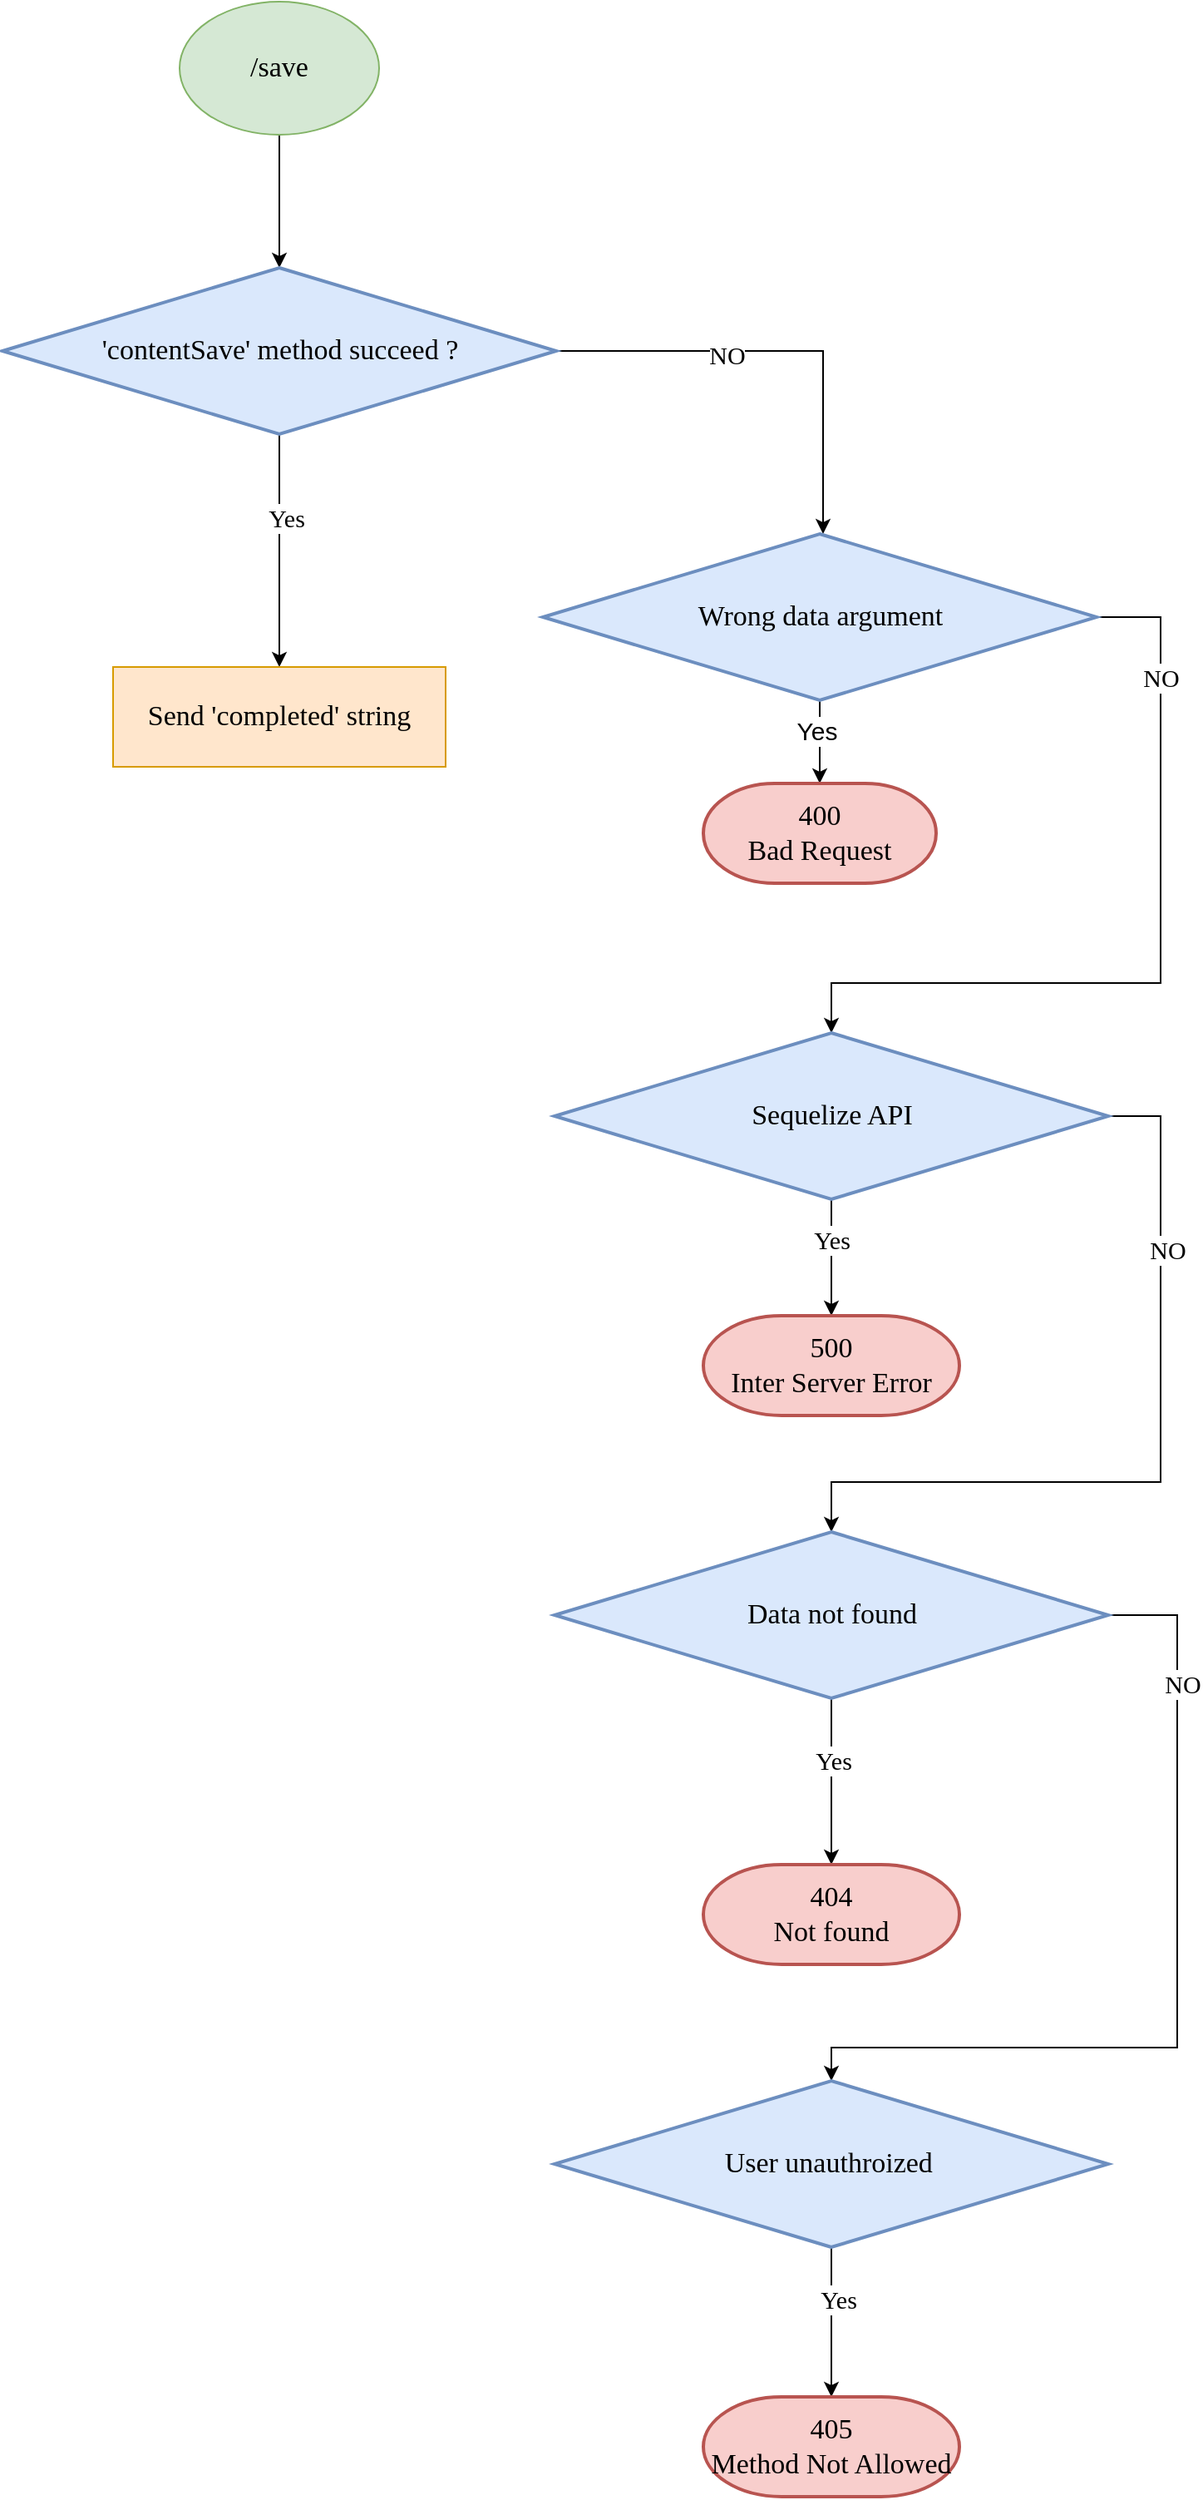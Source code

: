 <mxfile pages="9" version="11.2.3" type="device"><diagram id="uMRAorE6UJe7y3mDNXNr" name="save"><mxGraphModel dx="1422" dy="754" grid="1" gridSize="10" guides="1" tooltips="1" connect="1" arrows="1" fold="1" page="1" pageScale="1" pageWidth="850" pageHeight="1100" math="0" shadow="0"><root><mxCell id="0"/><mxCell id="1" parent="0"/><mxCell id="H9t5OazhjKot6Bekmh7W-1" value="" style="edgeStyle=orthogonalEdgeStyle;rounded=0;orthogonalLoop=1;jettySize=auto;html=1;" edge="1" parent="1" source="H9t5OazhjKot6Bekmh7W-2"><mxGeometry relative="1" as="geometry"><mxPoint x="170" y="220" as="targetPoint"/></mxGeometry></mxCell><mxCell id="H9t5OazhjKot6Bekmh7W-2" value="&lt;font style=&quot;font-size: 17px&quot; face=&quot;Comic Sans MS&quot;&gt;/save&lt;/font&gt;" style="ellipse;whiteSpace=wrap;html=1;fillColor=#d5e8d4;strokeColor=#82b366;" vertex="1" parent="1"><mxGeometry x="110" y="60" width="120" height="80" as="geometry"/></mxCell><mxCell id="H9t5OazhjKot6Bekmh7W-3" value="" style="edgeStyle=orthogonalEdgeStyle;rounded=0;orthogonalLoop=1;jettySize=auto;html=1;entryX=0.5;entryY=0;entryDx=0;entryDy=0;" edge="1" parent="1"><mxGeometry relative="1" as="geometry"><mxPoint x="170" y="320" as="sourcePoint"/><mxPoint x="170" y="460" as="targetPoint"/></mxGeometry></mxCell><mxCell id="H9t5OazhjKot6Bekmh7W-4" value="&lt;font style=&quot;font-size: 15px&quot; face=&quot;Comic Sans MS&quot;&gt;Yes&lt;/font&gt;" style="text;html=1;resizable=0;points=[];align=center;verticalAlign=middle;labelBackgroundColor=#ffffff;" vertex="1" connectable="0" parent="H9t5OazhjKot6Bekmh7W-3"><mxGeometry x="-0.289" y="4" relative="1" as="geometry"><mxPoint as="offset"/></mxGeometry></mxCell><mxCell id="H9t5OazhjKot6Bekmh7W-5" value="" style="edgeStyle=orthogonalEdgeStyle;rounded=0;orthogonalLoop=1;jettySize=auto;html=1;" edge="1" parent="1" target="H9t5OazhjKot6Bekmh7W-11"><mxGeometry relative="1" as="geometry"><mxPoint x="337" y="270" as="sourcePoint"/><Array as="points"><mxPoint x="497" y="270"/></Array></mxGeometry></mxCell><mxCell id="H9t5OazhjKot6Bekmh7W-6" value="&lt;font style=&quot;font-size: 15px&quot; face=&quot;Comic Sans MS&quot;&gt;NO&lt;/font&gt;" style="text;html=1;resizable=0;points=[];align=center;verticalAlign=middle;labelBackgroundColor=#ffffff;" vertex="1" connectable="0" parent="H9t5OazhjKot6Bekmh7W-5"><mxGeometry x="-0.254" y="-2" relative="1" as="geometry"><mxPoint x="1" as="offset"/></mxGeometry></mxCell><mxCell id="H9t5OazhjKot6Bekmh7W-7" value="" style="edgeStyle=orthogonalEdgeStyle;rounded=0;orthogonalLoop=1;jettySize=auto;html=1;entryX=0.5;entryY=0;entryDx=0;entryDy=0;entryPerimeter=0;" edge="1" parent="1" source="H9t5OazhjKot6Bekmh7W-11" target="H9t5OazhjKot6Bekmh7W-15"><mxGeometry relative="1" as="geometry"><mxPoint x="890" y="410" as="targetPoint"/><Array as="points"/></mxGeometry></mxCell><mxCell id="H9t5OazhjKot6Bekmh7W-8" value="&lt;font style=&quot;font-size: 15px&quot;&gt;Yes&lt;/font&gt;" style="text;html=1;resizable=0;points=[];align=center;verticalAlign=middle;labelBackgroundColor=#ffffff;" vertex="1" connectable="0" parent="H9t5OazhjKot6Bekmh7W-7"><mxGeometry x="-0.286" y="-2" relative="1" as="geometry"><mxPoint as="offset"/></mxGeometry></mxCell><mxCell id="H9t5OazhjKot6Bekmh7W-9" value="" style="edgeStyle=orthogonalEdgeStyle;rounded=0;orthogonalLoop=1;jettySize=auto;html=1;entryX=0.5;entryY=0;entryDx=0;entryDy=0;entryPerimeter=0;" edge="1" parent="1" source="H9t5OazhjKot6Bekmh7W-11" target="H9t5OazhjKot6Bekmh7W-14"><mxGeometry relative="1" as="geometry"><mxPoint x="741.5" y="430" as="targetPoint"/><Array as="points"><mxPoint x="700" y="430"/><mxPoint x="700" y="650"/><mxPoint x="502" y="650"/></Array></mxGeometry></mxCell><mxCell id="H9t5OazhjKot6Bekmh7W-10" value="&lt;font style=&quot;font-size: 15px&quot; face=&quot;Comic Sans MS&quot;&gt;NO&lt;/font&gt;" style="text;html=1;resizable=0;points=[];align=center;verticalAlign=middle;labelBackgroundColor=#ffffff;" vertex="1" connectable="0" parent="H9t5OazhjKot6Bekmh7W-9"><mxGeometry x="-0.694" relative="1" as="geometry"><mxPoint as="offset"/></mxGeometry></mxCell><mxCell id="H9t5OazhjKot6Bekmh7W-11" value="&lt;font face=&quot;Comic Sans MS&quot;&gt;&lt;span style=&quot;font-size: 17px&quot;&gt;Wrong data argument&lt;/span&gt;&lt;/font&gt;" style="strokeWidth=2;html=1;shape=mxgraph.flowchart.decision;whiteSpace=wrap;fillColor=#dae8fc;strokeColor=#6c8ebf;" vertex="1" parent="1"><mxGeometry x="328.5" y="380" width="333" height="100" as="geometry"/></mxCell><mxCell id="H9t5OazhjKot6Bekmh7W-12" value="" style="edgeStyle=orthogonalEdgeStyle;rounded=0;orthogonalLoop=1;jettySize=auto;html=1;entryX=0.5;entryY=0;entryDx=0;entryDy=0;entryPerimeter=0;" edge="1" parent="1" source="H9t5OazhjKot6Bekmh7W-14" target="H9t5OazhjKot6Bekmh7W-16"><mxGeometry relative="1" as="geometry"><mxPoint x="1270" y="400" as="targetPoint"/></mxGeometry></mxCell><mxCell id="H9t5OazhjKot6Bekmh7W-13" value="&lt;font style=&quot;font-size: 15px&quot; face=&quot;Comic Sans MS&quot;&gt;Yes&lt;/font&gt;" style="text;html=1;resizable=0;points=[];align=center;verticalAlign=middle;labelBackgroundColor=#ffffff;" vertex="1" connectable="0" parent="H9t5OazhjKot6Bekmh7W-12"><mxGeometry x="0.25" y="-1" relative="1" as="geometry"><mxPoint x="1" y="-20" as="offset"/></mxGeometry></mxCell><mxCell id="H9t5OazhjKot6Bekmh7W-22" value="" style="edgeStyle=orthogonalEdgeStyle;rounded=0;orthogonalLoop=1;jettySize=auto;html=1;entryX=0.5;entryY=0;entryDx=0;entryDy=0;entryPerimeter=0;" edge="1" parent="1" source="H9t5OazhjKot6Bekmh7W-14" target="H9t5OazhjKot6Bekmh7W-19"><mxGeometry relative="1" as="geometry"><mxPoint x="748.5" y="730" as="targetPoint"/><Array as="points"><mxPoint x="700" y="730"/><mxPoint x="700" y="950"/><mxPoint x="502" y="950"/></Array></mxGeometry></mxCell><mxCell id="H9t5OazhjKot6Bekmh7W-23" value="&lt;font style=&quot;font-size: 15px&quot; face=&quot;Comic Sans MS&quot;&gt;NO&lt;/font&gt;" style="text;html=1;resizable=0;points=[];align=center;verticalAlign=middle;labelBackgroundColor=#ffffff;" vertex="1" connectable="0" parent="H9t5OazhjKot6Bekmh7W-22"><mxGeometry x="-0.535" y="4" relative="1" as="geometry"><mxPoint as="offset"/></mxGeometry></mxCell><mxCell id="H9t5OazhjKot6Bekmh7W-14" value="&lt;font face=&quot;Comic Sans MS&quot;&gt;&lt;span style=&quot;font-size: 17px&quot;&gt;Sequelize API&lt;/span&gt;&lt;/font&gt;" style="strokeWidth=2;html=1;shape=mxgraph.flowchart.decision;whiteSpace=wrap;fillColor=#dae8fc;strokeColor=#6c8ebf;" vertex="1" parent="1"><mxGeometry x="335.5" y="680" width="333" height="100" as="geometry"/></mxCell><mxCell id="H9t5OazhjKot6Bekmh7W-25" value="" style="edgeStyle=orthogonalEdgeStyle;rounded=0;orthogonalLoop=1;jettySize=auto;html=1;" edge="1" parent="1" source="H9t5OazhjKot6Bekmh7W-19" target="H9t5OazhjKot6Bekmh7W-24"><mxGeometry relative="1" as="geometry"/></mxCell><mxCell id="H9t5OazhjKot6Bekmh7W-26" value="&lt;font style=&quot;font-size: 15px&quot; face=&quot;Comic Sans MS&quot;&gt;Yes&lt;/font&gt;" style="text;html=1;resizable=0;points=[];align=center;verticalAlign=middle;labelBackgroundColor=#ffffff;" vertex="1" connectable="0" parent="H9t5OazhjKot6Bekmh7W-25"><mxGeometry x="-0.26" y="1" relative="1" as="geometry"><mxPoint as="offset"/></mxGeometry></mxCell><mxCell id="H9t5OazhjKot6Bekmh7W-28" value="" style="edgeStyle=orthogonalEdgeStyle;rounded=0;orthogonalLoop=1;jettySize=auto;html=1;entryX=0.5;entryY=1;entryDx=0;entryDy=0;entryPerimeter=0;" edge="1" parent="1" source="H9t5OazhjKot6Bekmh7W-19" target="H9t5OazhjKot6Bekmh7W-27"><mxGeometry relative="1" as="geometry"><Array as="points"><mxPoint x="710" y="1030"/><mxPoint x="710" y="1290"/><mxPoint x="502" y="1290"/></Array></mxGeometry></mxCell><mxCell id="H9t5OazhjKot6Bekmh7W-29" value="&lt;font style=&quot;font-size: 15px&quot; face=&quot;Comic Sans MS&quot;&gt;NO&lt;/font&gt;" style="text;html=1;resizable=0;points=[];align=center;verticalAlign=middle;labelBackgroundColor=#ffffff;" vertex="1" connectable="0" parent="H9t5OazhjKot6Bekmh7W-28"><mxGeometry x="-0.692" y="3" relative="1" as="geometry"><mxPoint y="1" as="offset"/></mxGeometry></mxCell><mxCell id="H9t5OazhjKot6Bekmh7W-19" value="&lt;font face=&quot;Comic Sans MS&quot;&gt;&lt;span style=&quot;font-size: 17px&quot;&gt;Data not found&lt;/span&gt;&lt;/font&gt;" style="strokeWidth=2;html=1;shape=mxgraph.flowchart.decision;whiteSpace=wrap;fillColor=#dae8fc;strokeColor=#6c8ebf;" vertex="1" parent="1"><mxGeometry x="335.5" y="980" width="333" height="100" as="geometry"/></mxCell><mxCell id="H9t5OazhjKot6Bekmh7W-31" value="" style="edgeStyle=orthogonalEdgeStyle;rounded=0;orthogonalLoop=1;jettySize=auto;html=1;entryX=0.5;entryY=0;entryDx=0;entryDy=0;entryPerimeter=0;" edge="1" parent="1" source="H9t5OazhjKot6Bekmh7W-27" target="H9t5OazhjKot6Bekmh7W-32"><mxGeometry relative="1" as="geometry"><mxPoint x="502" y="1490" as="targetPoint"/><Array as="points"><mxPoint x="502" y="1440"/><mxPoint x="502" y="1440"/></Array></mxGeometry></mxCell><mxCell id="H9t5OazhjKot6Bekmh7W-33" value="&lt;font style=&quot;font-size: 15px&quot; face=&quot;Comic Sans MS&quot;&gt;Yes&lt;/font&gt;" style="text;html=1;resizable=0;points=[];align=center;verticalAlign=middle;labelBackgroundColor=#ffffff;" vertex="1" connectable="0" parent="H9t5OazhjKot6Bekmh7W-31"><mxGeometry x="-0.32" y="4" relative="1" as="geometry"><mxPoint as="offset"/></mxGeometry></mxCell><mxCell id="H9t5OazhjKot6Bekmh7W-27" value="&lt;font face=&quot;Comic Sans MS&quot;&gt;&lt;span style=&quot;font-size: 17px&quot;&gt;User unauthroized&amp;nbsp;&lt;/span&gt;&lt;/font&gt;" style="strokeWidth=2;html=1;shape=mxgraph.flowchart.decision;whiteSpace=wrap;fillColor=#dae8fc;strokeColor=#6c8ebf;direction=west;" vertex="1" parent="1"><mxGeometry x="335.5" y="1310" width="333" height="100" as="geometry"/></mxCell><mxCell id="H9t5OazhjKot6Bekmh7W-15" value="&lt;font style=&quot;font-size: 17px&quot; face=&quot;Comic Sans MS&quot;&gt;400&lt;br&gt;Bad Request&lt;/font&gt;" style="strokeWidth=2;html=1;shape=mxgraph.flowchart.terminator;whiteSpace=wrap;fillColor=#f8cecc;strokeColor=#b85450;" vertex="1" parent="1"><mxGeometry x="425" y="530" width="140" height="60" as="geometry"/></mxCell><mxCell id="H9t5OazhjKot6Bekmh7W-16" value="&lt;font face=&quot;Comic Sans MS&quot;&gt;&lt;span style=&quot;font-size: 17px&quot;&gt;500&lt;br&gt;&lt;/span&gt;&lt;/font&gt;&lt;font style=&quot;font-size: 17px&quot; face=&quot;Comic Sans MS&quot;&gt;Inter Server Error&lt;/font&gt;" style="strokeWidth=2;html=1;shape=mxgraph.flowchart.terminator;whiteSpace=wrap;fillColor=#f8cecc;strokeColor=#b85450;" vertex="1" parent="1"><mxGeometry x="425" y="850" width="154" height="60" as="geometry"/></mxCell><mxCell id="H9t5OazhjKot6Bekmh7W-17" value="&lt;font style=&quot;font-size: 17px&quot; face=&quot;Comic Sans MS&quot;&gt;Send 'completed' string&lt;/font&gt;" style="rounded=0;whiteSpace=wrap;html=1;fillColor=#ffe6cc;strokeColor=#d79b00;" vertex="1" parent="1"><mxGeometry x="70" y="460" width="200" height="60" as="geometry"/></mxCell><mxCell id="H9t5OazhjKot6Bekmh7W-18" value="&lt;font style=&quot;font-size: 17px&quot; face=&quot;Comic Sans MS&quot;&gt;'contentSave' method succeed ?&lt;/font&gt;" style="strokeWidth=2;html=1;shape=mxgraph.flowchart.decision;whiteSpace=wrap;fillColor=#dae8fc;strokeColor=#6c8ebf;" vertex="1" parent="1"><mxGeometry x="3.5" y="220" width="333" height="100" as="geometry"/></mxCell><mxCell id="H9t5OazhjKot6Bekmh7W-24" value="&lt;font face=&quot;Comic Sans MS&quot;&gt;&lt;span style=&quot;font-size: 17px&quot;&gt;404&lt;br&gt;&lt;/span&gt;&lt;/font&gt;&lt;font style=&quot;font-size: 17px&quot; face=&quot;Comic Sans MS&quot;&gt;Not found&lt;/font&gt;" style="strokeWidth=2;html=1;shape=mxgraph.flowchart.terminator;whiteSpace=wrap;fillColor=#f8cecc;strokeColor=#b85450;" vertex="1" parent="1"><mxGeometry x="425" y="1180" width="154" height="60" as="geometry"/></mxCell><mxCell id="H9t5OazhjKot6Bekmh7W-32" value="&lt;font face=&quot;Comic Sans MS&quot;&gt;&lt;span style=&quot;font-size: 17px&quot;&gt;405&lt;br&gt;&lt;/span&gt;&lt;/font&gt;&lt;font style=&quot;font-size: 17px&quot; face=&quot;Comic Sans MS&quot;&gt;Method Not Allowed&lt;/font&gt;" style="strokeWidth=2;html=1;shape=mxgraph.flowchart.terminator;whiteSpace=wrap;fillColor=#f8cecc;strokeColor=#b85450;" vertex="1" parent="1"><mxGeometry x="425" y="1500" width="154" height="60" as="geometry"/></mxCell></root></mxGraphModel></diagram><diagram name="dataId-add" id="xzLptoednslHej2ulGja"><mxGraphModel dx="1422" dy="754" grid="1" gridSize="10" guides="1" tooltips="1" connect="1" arrows="1" fold="1" page="1" pageScale="1" pageWidth="850" pageHeight="1100" math="0" shadow="0"><root><mxCell id="YHcpGT6YhsoB3LwlsJAm-0"/><mxCell id="YHcpGT6YhsoB3LwlsJAm-1" parent="YHcpGT6YhsoB3LwlsJAm-0"/><mxCell id="YHcpGT6YhsoB3LwlsJAm-2" value="" style="edgeStyle=orthogonalEdgeStyle;rounded=0;orthogonalLoop=1;jettySize=auto;html=1;" edge="1" parent="YHcpGT6YhsoB3LwlsJAm-1" source="YHcpGT6YhsoB3LwlsJAm-3"><mxGeometry relative="1" as="geometry"><mxPoint x="170" y="220" as="targetPoint"/></mxGeometry></mxCell><mxCell id="YHcpGT6YhsoB3LwlsJAm-3" value="&lt;font style=&quot;font-size: 17px&quot; face=&quot;Comic Sans MS&quot;&gt;POST /:dataId/add&lt;/font&gt;" style="ellipse;whiteSpace=wrap;html=1;fillColor=#d5e8d4;strokeColor=#82b366;" vertex="1" parent="YHcpGT6YhsoB3LwlsJAm-1"><mxGeometry x="100" y="60" width="140" height="80" as="geometry"/></mxCell><mxCell id="YHcpGT6YhsoB3LwlsJAm-4" value="" style="edgeStyle=orthogonalEdgeStyle;rounded=0;orthogonalLoop=1;jettySize=auto;html=1;entryX=0.5;entryY=0;entryDx=0;entryDy=0;" edge="1" parent="YHcpGT6YhsoB3LwlsJAm-1"><mxGeometry relative="1" as="geometry"><mxPoint x="170" y="320" as="sourcePoint"/><mxPoint x="170" y="460" as="targetPoint"/></mxGeometry></mxCell><mxCell id="YHcpGT6YhsoB3LwlsJAm-5" value="&lt;font style=&quot;font-size: 15px&quot; face=&quot;Comic Sans MS&quot;&gt;Yes&lt;/font&gt;" style="text;html=1;resizable=0;points=[];align=center;verticalAlign=middle;labelBackgroundColor=#ffffff;" vertex="1" connectable="0" parent="YHcpGT6YhsoB3LwlsJAm-4"><mxGeometry x="-0.289" y="4" relative="1" as="geometry"><mxPoint as="offset"/></mxGeometry></mxCell><mxCell id="YHcpGT6YhsoB3LwlsJAm-6" value="" style="edgeStyle=orthogonalEdgeStyle;rounded=0;orthogonalLoop=1;jettySize=auto;html=1;" edge="1" parent="YHcpGT6YhsoB3LwlsJAm-1" target="YHcpGT6YhsoB3LwlsJAm-12"><mxGeometry relative="1" as="geometry"><mxPoint x="337" y="270" as="sourcePoint"/><Array as="points"><mxPoint x="497" y="270"/></Array></mxGeometry></mxCell><mxCell id="YHcpGT6YhsoB3LwlsJAm-7" value="&lt;font style=&quot;font-size: 15px&quot; face=&quot;Comic Sans MS&quot;&gt;NO&lt;/font&gt;" style="text;html=1;resizable=0;points=[];align=center;verticalAlign=middle;labelBackgroundColor=#ffffff;" vertex="1" connectable="0" parent="YHcpGT6YhsoB3LwlsJAm-6"><mxGeometry x="-0.254" y="-2" relative="1" as="geometry"><mxPoint x="1" as="offset"/></mxGeometry></mxCell><mxCell id="YHcpGT6YhsoB3LwlsJAm-8" value="" style="edgeStyle=orthogonalEdgeStyle;rounded=0;orthogonalLoop=1;jettySize=auto;html=1;entryX=0.5;entryY=0;entryDx=0;entryDy=0;entryPerimeter=0;" edge="1" parent="YHcpGT6YhsoB3LwlsJAm-1" source="YHcpGT6YhsoB3LwlsJAm-12" target="YHcpGT6YhsoB3LwlsJAm-26"><mxGeometry relative="1" as="geometry"><mxPoint x="890" y="410" as="targetPoint"/><Array as="points"/></mxGeometry></mxCell><mxCell id="YHcpGT6YhsoB3LwlsJAm-9" value="&lt;font style=&quot;font-size: 15px&quot;&gt;Yes&lt;/font&gt;" style="text;html=1;resizable=0;points=[];align=center;verticalAlign=middle;labelBackgroundColor=#ffffff;" vertex="1" connectable="0" parent="YHcpGT6YhsoB3LwlsJAm-8"><mxGeometry x="-0.286" y="-2" relative="1" as="geometry"><mxPoint as="offset"/></mxGeometry></mxCell><mxCell id="YHcpGT6YhsoB3LwlsJAm-10" value="" style="edgeStyle=orthogonalEdgeStyle;rounded=0;orthogonalLoop=1;jettySize=auto;html=1;entryX=0.5;entryY=0;entryDx=0;entryDy=0;entryPerimeter=0;" edge="1" parent="YHcpGT6YhsoB3LwlsJAm-1" source="YHcpGT6YhsoB3LwlsJAm-12" target="YHcpGT6YhsoB3LwlsJAm-17"><mxGeometry relative="1" as="geometry"><mxPoint x="741.5" y="430" as="targetPoint"/><Array as="points"><mxPoint x="700" y="430"/><mxPoint x="700" y="650"/><mxPoint x="502" y="650"/></Array></mxGeometry></mxCell><mxCell id="YHcpGT6YhsoB3LwlsJAm-11" value="&lt;font style=&quot;font-size: 15px&quot; face=&quot;Comic Sans MS&quot;&gt;NO&lt;/font&gt;" style="text;html=1;resizable=0;points=[];align=center;verticalAlign=middle;labelBackgroundColor=#ffffff;" vertex="1" connectable="0" parent="YHcpGT6YhsoB3LwlsJAm-10"><mxGeometry x="-0.694" relative="1" as="geometry"><mxPoint as="offset"/></mxGeometry></mxCell><mxCell id="YHcpGT6YhsoB3LwlsJAm-12" value="&lt;font face=&quot;Comic Sans MS&quot;&gt;&lt;span style=&quot;font-size: 17px&quot;&gt;Wrong data argument&lt;/span&gt;&lt;/font&gt;" style="strokeWidth=2;html=1;shape=mxgraph.flowchart.decision;whiteSpace=wrap;fillColor=#dae8fc;strokeColor=#6c8ebf;" vertex="1" parent="YHcpGT6YhsoB3LwlsJAm-1"><mxGeometry x="328.5" y="380" width="333" height="100" as="geometry"/></mxCell><mxCell id="YHcpGT6YhsoB3LwlsJAm-13" value="" style="edgeStyle=orthogonalEdgeStyle;rounded=0;orthogonalLoop=1;jettySize=auto;html=1;entryX=0.5;entryY=0;entryDx=0;entryDy=0;entryPerimeter=0;" edge="1" parent="YHcpGT6YhsoB3LwlsJAm-1" source="YHcpGT6YhsoB3LwlsJAm-17" target="YHcpGT6YhsoB3LwlsJAm-27"><mxGeometry relative="1" as="geometry"><mxPoint x="1270" y="400" as="targetPoint"/></mxGeometry></mxCell><mxCell id="YHcpGT6YhsoB3LwlsJAm-14" value="&lt;font style=&quot;font-size: 15px&quot; face=&quot;Comic Sans MS&quot;&gt;Yes&lt;/font&gt;" style="text;html=1;resizable=0;points=[];align=center;verticalAlign=middle;labelBackgroundColor=#ffffff;" vertex="1" connectable="0" parent="YHcpGT6YhsoB3LwlsJAm-13"><mxGeometry x="0.25" y="-1" relative="1" as="geometry"><mxPoint x="1" y="-20" as="offset"/></mxGeometry></mxCell><mxCell id="YHcpGT6YhsoB3LwlsJAm-17" value="&lt;font face=&quot;Comic Sans MS&quot;&gt;&lt;span style=&quot;font-size: 17px&quot;&gt;Sequelize API&lt;/span&gt;&lt;/font&gt;" style="strokeWidth=2;html=1;shape=mxgraph.flowchart.decision;whiteSpace=wrap;fillColor=#dae8fc;strokeColor=#6c8ebf;" vertex="1" parent="YHcpGT6YhsoB3LwlsJAm-1"><mxGeometry x="335.5" y="680" width="333" height="100" as="geometry"/></mxCell><mxCell id="YHcpGT6YhsoB3LwlsJAm-26" value="&lt;font style=&quot;font-size: 17px&quot; face=&quot;Comic Sans MS&quot;&gt;400&lt;br&gt;Bad Request&lt;/font&gt;" style="strokeWidth=2;html=1;shape=mxgraph.flowchart.terminator;whiteSpace=wrap;fillColor=#f8cecc;strokeColor=#b85450;" vertex="1" parent="YHcpGT6YhsoB3LwlsJAm-1"><mxGeometry x="425" y="530" width="140" height="60" as="geometry"/></mxCell><mxCell id="YHcpGT6YhsoB3LwlsJAm-27" value="&lt;font face=&quot;Comic Sans MS&quot;&gt;&lt;span style=&quot;font-size: 17px&quot;&gt;500&lt;br&gt;&lt;/span&gt;&lt;/font&gt;&lt;font style=&quot;font-size: 17px&quot; face=&quot;Comic Sans MS&quot;&gt;Inter Server Error&lt;/font&gt;" style="strokeWidth=2;html=1;shape=mxgraph.flowchart.terminator;whiteSpace=wrap;fillColor=#f8cecc;strokeColor=#b85450;" vertex="1" parent="YHcpGT6YhsoB3LwlsJAm-1"><mxGeometry x="425" y="850" width="154" height="60" as="geometry"/></mxCell><mxCell id="YHcpGT6YhsoB3LwlsJAm-28" value="&lt;font style=&quot;font-size: 17px&quot; face=&quot;Comic Sans MS&quot;&gt;Render mixins/editnodes/newedit.pug&lt;/font&gt;" style="rounded=0;whiteSpace=wrap;html=1;fillColor=#ffe6cc;strokeColor=#d79b00;" vertex="1" parent="YHcpGT6YhsoB3LwlsJAm-1"><mxGeometry x="40" y="460" width="260" height="60" as="geometry"/></mxCell><mxCell id="YHcpGT6YhsoB3LwlsJAm-29" value="&lt;font style=&quot;font-size: 17px&quot; face=&quot;Comic Sans MS&quot;&gt;'contentCreate' method succeed ?&lt;/font&gt;" style="strokeWidth=2;html=1;shape=mxgraph.flowchart.decision;whiteSpace=wrap;fillColor=#dae8fc;strokeColor=#6c8ebf;" vertex="1" parent="YHcpGT6YhsoB3LwlsJAm-1"><mxGeometry x="3.5" y="220" width="333" height="100" as="geometry"/></mxCell></root></mxGraphModel></diagram><diagram name="post-dataId-check" id="BFifZyITNIEWd-GHXvil"><mxGraphModel dx="1422" dy="754" grid="1" gridSize="10" guides="1" tooltips="1" connect="1" arrows="1" fold="1" page="1" pageScale="1" pageWidth="850" pageHeight="1100" math="0" shadow="0"><root><mxCell id="Q99upJDv6qswL9vLnFSP-0"/><mxCell id="Q99upJDv6qswL9vLnFSP-1" parent="Q99upJDv6qswL9vLnFSP-0"/><mxCell id="Q99upJDv6qswL9vLnFSP-2" value="" style="edgeStyle=orthogonalEdgeStyle;rounded=0;orthogonalLoop=1;jettySize=auto;html=1;" edge="1" parent="Q99upJDv6qswL9vLnFSP-1" source="Q99upJDv6qswL9vLnFSP-3"><mxGeometry relative="1" as="geometry"><mxPoint x="170" y="220" as="targetPoint"/></mxGeometry></mxCell><mxCell id="Q99upJDv6qswL9vLnFSP-3" value="&lt;font style=&quot;font-size: 17px&quot; face=&quot;Comic Sans MS&quot;&gt;POST /:dataId/check&lt;/font&gt;" style="ellipse;whiteSpace=wrap;html=1;fillColor=#d5e8d4;strokeColor=#82b366;" vertex="1" parent="Q99upJDv6qswL9vLnFSP-1"><mxGeometry x="95" y="60" width="150" height="80" as="geometry"/></mxCell><mxCell id="Q99upJDv6qswL9vLnFSP-4" value="" style="edgeStyle=orthogonalEdgeStyle;rounded=0;orthogonalLoop=1;jettySize=auto;html=1;entryX=0.5;entryY=0;entryDx=0;entryDy=0;" edge="1" parent="Q99upJDv6qswL9vLnFSP-1"><mxGeometry relative="1" as="geometry"><mxPoint x="170" y="320" as="sourcePoint"/><mxPoint x="170" y="460" as="targetPoint"/></mxGeometry></mxCell><mxCell id="Q99upJDv6qswL9vLnFSP-5" value="&lt;font style=&quot;font-size: 15px&quot; face=&quot;Comic Sans MS&quot;&gt;Yes&lt;/font&gt;" style="text;html=1;resizable=0;points=[];align=center;verticalAlign=middle;labelBackgroundColor=#ffffff;" vertex="1" connectable="0" parent="Q99upJDv6qswL9vLnFSP-4"><mxGeometry x="-0.289" y="4" relative="1" as="geometry"><mxPoint as="offset"/></mxGeometry></mxCell><mxCell id="Q99upJDv6qswL9vLnFSP-6" value="" style="edgeStyle=orthogonalEdgeStyle;rounded=0;orthogonalLoop=1;jettySize=auto;html=1;" edge="1" parent="Q99upJDv6qswL9vLnFSP-1" target="Q99upJDv6qswL9vLnFSP-12"><mxGeometry relative="1" as="geometry"><mxPoint x="337" y="270" as="sourcePoint"/><Array as="points"><mxPoint x="497" y="270"/></Array></mxGeometry></mxCell><mxCell id="Q99upJDv6qswL9vLnFSP-7" value="&lt;font style=&quot;font-size: 15px&quot; face=&quot;Comic Sans MS&quot;&gt;NO&lt;/font&gt;" style="text;html=1;resizable=0;points=[];align=center;verticalAlign=middle;labelBackgroundColor=#ffffff;" vertex="1" connectable="0" parent="Q99upJDv6qswL9vLnFSP-6"><mxGeometry x="-0.254" y="-2" relative="1" as="geometry"><mxPoint x="1" as="offset"/></mxGeometry></mxCell><mxCell id="Q99upJDv6qswL9vLnFSP-8" value="" style="edgeStyle=orthogonalEdgeStyle;rounded=0;orthogonalLoop=1;jettySize=auto;html=1;entryX=0.5;entryY=0;entryDx=0;entryDy=0;entryPerimeter=0;" edge="1" parent="Q99upJDv6qswL9vLnFSP-1" source="Q99upJDv6qswL9vLnFSP-12" target="Q99upJDv6qswL9vLnFSP-26"><mxGeometry relative="1" as="geometry"><mxPoint x="890" y="410" as="targetPoint"/><Array as="points"/></mxGeometry></mxCell><mxCell id="Q99upJDv6qswL9vLnFSP-9" value="&lt;font style=&quot;font-size: 15px&quot;&gt;Yes&lt;/font&gt;" style="text;html=1;resizable=0;points=[];align=center;verticalAlign=middle;labelBackgroundColor=#ffffff;" vertex="1" connectable="0" parent="Q99upJDv6qswL9vLnFSP-8"><mxGeometry x="-0.286" y="-2" relative="1" as="geometry"><mxPoint as="offset"/></mxGeometry></mxCell><mxCell id="Q99upJDv6qswL9vLnFSP-10" value="" style="edgeStyle=orthogonalEdgeStyle;rounded=0;orthogonalLoop=1;jettySize=auto;html=1;entryX=0.5;entryY=0;entryDx=0;entryDy=0;entryPerimeter=0;" edge="1" parent="Q99upJDv6qswL9vLnFSP-1" source="Q99upJDv6qswL9vLnFSP-12" target="Q99upJDv6qswL9vLnFSP-17"><mxGeometry relative="1" as="geometry"><mxPoint x="741.5" y="430" as="targetPoint"/><Array as="points"><mxPoint x="700" y="430"/><mxPoint x="700" y="650"/><mxPoint x="502" y="650"/></Array></mxGeometry></mxCell><mxCell id="Q99upJDv6qswL9vLnFSP-11" value="&lt;font style=&quot;font-size: 15px&quot; face=&quot;Comic Sans MS&quot;&gt;NO&lt;/font&gt;" style="text;html=1;resizable=0;points=[];align=center;verticalAlign=middle;labelBackgroundColor=#ffffff;" vertex="1" connectable="0" parent="Q99upJDv6qswL9vLnFSP-10"><mxGeometry x="-0.694" relative="1" as="geometry"><mxPoint as="offset"/></mxGeometry></mxCell><mxCell id="Q99upJDv6qswL9vLnFSP-12" value="&lt;font face=&quot;Comic Sans MS&quot;&gt;&lt;span style=&quot;font-size: 17px&quot;&gt;Wrong data argument&lt;/span&gt;&lt;/font&gt;" style="strokeWidth=2;html=1;shape=mxgraph.flowchart.decision;whiteSpace=wrap;fillColor=#dae8fc;strokeColor=#6c8ebf;" vertex="1" parent="Q99upJDv6qswL9vLnFSP-1"><mxGeometry x="328.5" y="380" width="333" height="100" as="geometry"/></mxCell><mxCell id="Q99upJDv6qswL9vLnFSP-13" value="" style="edgeStyle=orthogonalEdgeStyle;rounded=0;orthogonalLoop=1;jettySize=auto;html=1;entryX=0.5;entryY=0;entryDx=0;entryDy=0;entryPerimeter=0;" edge="1" parent="Q99upJDv6qswL9vLnFSP-1" source="Q99upJDv6qswL9vLnFSP-17" target="Q99upJDv6qswL9vLnFSP-27"><mxGeometry relative="1" as="geometry"><mxPoint x="1270" y="400" as="targetPoint"/></mxGeometry></mxCell><mxCell id="Q99upJDv6qswL9vLnFSP-14" value="&lt;font style=&quot;font-size: 15px&quot; face=&quot;Comic Sans MS&quot;&gt;Yes&lt;/font&gt;" style="text;html=1;resizable=0;points=[];align=center;verticalAlign=middle;labelBackgroundColor=#ffffff;" vertex="1" connectable="0" parent="Q99upJDv6qswL9vLnFSP-13"><mxGeometry x="0.25" y="-1" relative="1" as="geometry"><mxPoint x="1" y="-20" as="offset"/></mxGeometry></mxCell><mxCell id="Q99upJDv6qswL9vLnFSP-17" value="&lt;font face=&quot;Comic Sans MS&quot;&gt;&lt;span style=&quot;font-size: 17px&quot;&gt;Sequelize API&lt;/span&gt;&lt;/font&gt;" style="strokeWidth=2;html=1;shape=mxgraph.flowchart.decision;whiteSpace=wrap;fillColor=#dae8fc;strokeColor=#6c8ebf;" vertex="1" parent="Q99upJDv6qswL9vLnFSP-1"><mxGeometry x="335.5" y="680" width="333" height="100" as="geometry"/></mxCell><mxCell id="Q99upJDv6qswL9vLnFSP-26" value="&lt;font style=&quot;font-size: 17px&quot; face=&quot;Comic Sans MS&quot;&gt;400&lt;br&gt;Bad Request&lt;/font&gt;" style="strokeWidth=2;html=1;shape=mxgraph.flowchart.terminator;whiteSpace=wrap;fillColor=#f8cecc;strokeColor=#b85450;" vertex="1" parent="Q99upJDv6qswL9vLnFSP-1"><mxGeometry x="425" y="530" width="140" height="60" as="geometry"/></mxCell><mxCell id="Q99upJDv6qswL9vLnFSP-27" value="&lt;font face=&quot;Comic Sans MS&quot;&gt;&lt;span style=&quot;font-size: 17px&quot;&gt;500&lt;br&gt;&lt;/span&gt;&lt;/font&gt;&lt;font style=&quot;font-size: 17px&quot; face=&quot;Comic Sans MS&quot;&gt;Inter Server Error&lt;/font&gt;" style="strokeWidth=2;html=1;shape=mxgraph.flowchart.terminator;whiteSpace=wrap;fillColor=#f8cecc;strokeColor=#b85450;" vertex="1" parent="Q99upJDv6qswL9vLnFSP-1"><mxGeometry x="425" y="850" width="154" height="60" as="geometry"/></mxCell><mxCell id="Q99upJDv6qswL9vLnFSP-28" value="&lt;font style=&quot;font-size: 17px&quot; face=&quot;Comic Sans MS&quot;&gt;Send 'completed' string&lt;/font&gt;" style="rounded=0;whiteSpace=wrap;html=1;fillColor=#ffe6cc;strokeColor=#d79b00;" vertex="1" parent="Q99upJDv6qswL9vLnFSP-1"><mxGeometry x="70" y="460" width="200" height="60" as="geometry"/></mxCell><mxCell id="Q99upJDv6qswL9vLnFSP-29" value="&lt;font style=&quot;font-size: 17px&quot; face=&quot;Comic Sans MS&quot;&gt;'contentUpdate' method succeed ?&lt;/font&gt;" style="strokeWidth=2;html=1;shape=mxgraph.flowchart.decision;whiteSpace=wrap;fillColor=#dae8fc;strokeColor=#6c8ebf;" vertex="1" parent="Q99upJDv6qswL9vLnFSP-1"><mxGeometry x="3.5" y="220" width="333" height="100" as="geometry"/></mxCell></root></mxGraphModel></diagram><diagram name="dataId-filter" id="SWXbkjrYxuO52tt3dqHt"><mxGraphModel dx="1422" dy="754" grid="1" gridSize="10" guides="1" tooltips="1" connect="1" arrows="1" fold="1" page="1" pageScale="1" pageWidth="850" pageHeight="1100" math="0" shadow="0"><root><mxCell id="zBqKqrMc7vxzbZrVHZri-0"/><mxCell id="zBqKqrMc7vxzbZrVHZri-1" parent="zBqKqrMc7vxzbZrVHZri-0"/><mxCell id="zBqKqrMc7vxzbZrVHZri-2" value="" style="edgeStyle=orthogonalEdgeStyle;rounded=0;orthogonalLoop=1;jettySize=auto;html=1;" edge="1" parent="zBqKqrMc7vxzbZrVHZri-1" source="zBqKqrMc7vxzbZrVHZri-3"><mxGeometry relative="1" as="geometry"><mxPoint x="170" y="220" as="targetPoint"/></mxGeometry></mxCell><mxCell id="zBqKqrMc7vxzbZrVHZri-3" value="&lt;font style=&quot;font-size: 17px&quot; face=&quot;Comic Sans MS&quot;&gt;/:dataId/filter&lt;/font&gt;" style="ellipse;whiteSpace=wrap;html=1;fillColor=#d5e8d4;strokeColor=#82b366;" vertex="1" parent="zBqKqrMc7vxzbZrVHZri-1"><mxGeometry x="110" y="60" width="120" height="80" as="geometry"/></mxCell><mxCell id="zBqKqrMc7vxzbZrVHZri-4" value="" style="edgeStyle=orthogonalEdgeStyle;rounded=0;orthogonalLoop=1;jettySize=auto;html=1;entryX=0.5;entryY=0;entryDx=0;entryDy=0;entryPerimeter=0;" edge="1" parent="zBqKqrMc7vxzbZrVHZri-1" target="zBqKqrMc7vxzbZrVHZri-33"><mxGeometry relative="1" as="geometry"><mxPoint x="170" y="320" as="sourcePoint"/><mxPoint x="170" y="460" as="targetPoint"/></mxGeometry></mxCell><mxCell id="zBqKqrMc7vxzbZrVHZri-5" value="&lt;font style=&quot;font-size: 15px&quot; face=&quot;Comic Sans MS&quot;&gt;Yes&lt;/font&gt;" style="text;html=1;resizable=0;points=[];align=center;verticalAlign=middle;labelBackgroundColor=#ffffff;" vertex="1" connectable="0" parent="zBqKqrMc7vxzbZrVHZri-4"><mxGeometry x="-0.289" y="4" relative="1" as="geometry"><mxPoint as="offset"/></mxGeometry></mxCell><mxCell id="zBqKqrMc7vxzbZrVHZri-6" value="" style="edgeStyle=orthogonalEdgeStyle;rounded=0;orthogonalLoop=1;jettySize=auto;html=1;" edge="1" parent="zBqKqrMc7vxzbZrVHZri-1" target="zBqKqrMc7vxzbZrVHZri-12"><mxGeometry relative="1" as="geometry"><mxPoint x="337" y="270" as="sourcePoint"/><Array as="points"><mxPoint x="497" y="270"/></Array></mxGeometry></mxCell><mxCell id="zBqKqrMc7vxzbZrVHZri-7" value="&lt;font style=&quot;font-size: 15px&quot; face=&quot;Comic Sans MS&quot;&gt;NO&lt;/font&gt;" style="text;html=1;resizable=0;points=[];align=center;verticalAlign=middle;labelBackgroundColor=#ffffff;" vertex="1" connectable="0" parent="zBqKqrMc7vxzbZrVHZri-6"><mxGeometry x="-0.254" y="-2" relative="1" as="geometry"><mxPoint x="1" as="offset"/></mxGeometry></mxCell><mxCell id="zBqKqrMc7vxzbZrVHZri-8" value="" style="edgeStyle=orthogonalEdgeStyle;rounded=0;orthogonalLoop=1;jettySize=auto;html=1;entryX=0.5;entryY=0;entryDx=0;entryDy=0;entryPerimeter=0;" edge="1" parent="zBqKqrMc7vxzbZrVHZri-1" source="zBqKqrMc7vxzbZrVHZri-12" target="zBqKqrMc7vxzbZrVHZri-26"><mxGeometry relative="1" as="geometry"><mxPoint x="890" y="410" as="targetPoint"/><Array as="points"/></mxGeometry></mxCell><mxCell id="zBqKqrMc7vxzbZrVHZri-9" value="&lt;font style=&quot;font-size: 15px&quot;&gt;Yes&lt;/font&gt;" style="text;html=1;resizable=0;points=[];align=center;verticalAlign=middle;labelBackgroundColor=#ffffff;" vertex="1" connectable="0" parent="zBqKqrMc7vxzbZrVHZri-8"><mxGeometry x="-0.286" y="-2" relative="1" as="geometry"><mxPoint as="offset"/></mxGeometry></mxCell><mxCell id="zBqKqrMc7vxzbZrVHZri-10" value="" style="edgeStyle=orthogonalEdgeStyle;rounded=0;orthogonalLoop=1;jettySize=auto;html=1;entryX=0.5;entryY=0;entryDx=0;entryDy=0;entryPerimeter=0;" edge="1" parent="zBqKqrMc7vxzbZrVHZri-1" source="zBqKqrMc7vxzbZrVHZri-12" target="zBqKqrMc7vxzbZrVHZri-17"><mxGeometry relative="1" as="geometry"><mxPoint x="741.5" y="430" as="targetPoint"/><Array as="points"><mxPoint x="700" y="430"/><mxPoint x="700" y="650"/><mxPoint x="502" y="650"/></Array></mxGeometry></mxCell><mxCell id="zBqKqrMc7vxzbZrVHZri-11" value="&lt;font style=&quot;font-size: 15px&quot; face=&quot;Comic Sans MS&quot;&gt;NO&lt;/font&gt;" style="text;html=1;resizable=0;points=[];align=center;verticalAlign=middle;labelBackgroundColor=#ffffff;" vertex="1" connectable="0" parent="zBqKqrMc7vxzbZrVHZri-10"><mxGeometry x="-0.694" relative="1" as="geometry"><mxPoint as="offset"/></mxGeometry></mxCell><mxCell id="zBqKqrMc7vxzbZrVHZri-12" value="&lt;font face=&quot;Comic Sans MS&quot;&gt;&lt;span style=&quot;font-size: 17px&quot;&gt;Wrong data argument&lt;/span&gt;&lt;/font&gt;" style="strokeWidth=2;html=1;shape=mxgraph.flowchart.decision;whiteSpace=wrap;fillColor=#dae8fc;strokeColor=#6c8ebf;" vertex="1" parent="zBqKqrMc7vxzbZrVHZri-1"><mxGeometry x="328.5" y="380" width="333" height="100" as="geometry"/></mxCell><mxCell id="zBqKqrMc7vxzbZrVHZri-13" value="" style="edgeStyle=orthogonalEdgeStyle;rounded=0;orthogonalLoop=1;jettySize=auto;html=1;entryX=0.5;entryY=0;entryDx=0;entryDy=0;entryPerimeter=0;" edge="1" parent="zBqKqrMc7vxzbZrVHZri-1" source="zBqKqrMc7vxzbZrVHZri-17" target="zBqKqrMc7vxzbZrVHZri-27"><mxGeometry relative="1" as="geometry"><mxPoint x="1270" y="400" as="targetPoint"/></mxGeometry></mxCell><mxCell id="zBqKqrMc7vxzbZrVHZri-14" value="&lt;font style=&quot;font-size: 15px&quot; face=&quot;Comic Sans MS&quot;&gt;Yes&lt;/font&gt;" style="text;html=1;resizable=0;points=[];align=center;verticalAlign=middle;labelBackgroundColor=#ffffff;" vertex="1" connectable="0" parent="zBqKqrMc7vxzbZrVHZri-13"><mxGeometry x="0.25" y="-1" relative="1" as="geometry"><mxPoint x="1" y="-20" as="offset"/></mxGeometry></mxCell><mxCell id="zBqKqrMc7vxzbZrVHZri-15" value="" style="edgeStyle=orthogonalEdgeStyle;rounded=0;orthogonalLoop=1;jettySize=auto;html=1;entryX=0.5;entryY=0;entryDx=0;entryDy=0;entryPerimeter=0;" edge="1" parent="zBqKqrMc7vxzbZrVHZri-1" source="zBqKqrMc7vxzbZrVHZri-17" target="zBqKqrMc7vxzbZrVHZri-22"><mxGeometry relative="1" as="geometry"><mxPoint x="748.5" y="730" as="targetPoint"/><Array as="points"><mxPoint x="700" y="730"/><mxPoint x="700" y="950"/><mxPoint x="502" y="950"/></Array></mxGeometry></mxCell><mxCell id="zBqKqrMc7vxzbZrVHZri-16" value="&lt;font style=&quot;font-size: 15px&quot; face=&quot;Comic Sans MS&quot;&gt;NO&lt;/font&gt;" style="text;html=1;resizable=0;points=[];align=center;verticalAlign=middle;labelBackgroundColor=#ffffff;" vertex="1" connectable="0" parent="zBqKqrMc7vxzbZrVHZri-15"><mxGeometry x="-0.535" y="4" relative="1" as="geometry"><mxPoint as="offset"/></mxGeometry></mxCell><mxCell id="zBqKqrMc7vxzbZrVHZri-17" value="&lt;font face=&quot;Comic Sans MS&quot;&gt;&lt;span style=&quot;font-size: 17px&quot;&gt;Sequelize API&lt;/span&gt;&lt;/font&gt;" style="strokeWidth=2;html=1;shape=mxgraph.flowchart.decision;whiteSpace=wrap;fillColor=#dae8fc;strokeColor=#6c8ebf;" vertex="1" parent="zBqKqrMc7vxzbZrVHZri-1"><mxGeometry x="335.5" y="680" width="333" height="100" as="geometry"/></mxCell><mxCell id="zBqKqrMc7vxzbZrVHZri-18" value="" style="edgeStyle=orthogonalEdgeStyle;rounded=0;orthogonalLoop=1;jettySize=auto;html=1;entryX=0.5;entryY=0;entryDx=0;entryDy=0;" edge="1" parent="zBqKqrMc7vxzbZrVHZri-1" source="zBqKqrMc7vxzbZrVHZri-22" target="zBqKqrMc7vxzbZrVHZri-32"><mxGeometry relative="1" as="geometry"><mxPoint x="502" y="1180" as="targetPoint"/></mxGeometry></mxCell><mxCell id="zBqKqrMc7vxzbZrVHZri-19" value="&lt;font style=&quot;font-size: 15px&quot; face=&quot;Comic Sans MS&quot;&gt;Yes&lt;/font&gt;" style="text;html=1;resizable=0;points=[];align=center;verticalAlign=middle;labelBackgroundColor=#ffffff;" vertex="1" connectable="0" parent="zBqKqrMc7vxzbZrVHZri-18"><mxGeometry x="-0.26" y="1" relative="1" as="geometry"><mxPoint as="offset"/></mxGeometry></mxCell><mxCell id="zBqKqrMc7vxzbZrVHZri-22" value="&lt;font face=&quot;Comic Sans MS&quot;&gt;&lt;span style=&quot;font-size: 17px&quot;&gt;Data not found&lt;/span&gt;&lt;/font&gt;" style="strokeWidth=2;html=1;shape=mxgraph.flowchart.decision;whiteSpace=wrap;fillColor=#dae8fc;strokeColor=#6c8ebf;" vertex="1" parent="zBqKqrMc7vxzbZrVHZri-1"><mxGeometry x="335.5" y="980" width="333" height="100" as="geometry"/></mxCell><mxCell id="zBqKqrMc7vxzbZrVHZri-26" value="&lt;font style=&quot;font-size: 17px&quot; face=&quot;Comic Sans MS&quot;&gt;400&lt;br&gt;Bad Request&lt;/font&gt;" style="strokeWidth=2;html=1;shape=mxgraph.flowchart.terminator;whiteSpace=wrap;fillColor=#f8cecc;strokeColor=#b85450;" vertex="1" parent="zBqKqrMc7vxzbZrVHZri-1"><mxGeometry x="425" y="530" width="140" height="60" as="geometry"/></mxCell><mxCell id="zBqKqrMc7vxzbZrVHZri-27" value="&lt;font face=&quot;Comic Sans MS&quot;&gt;&lt;span style=&quot;font-size: 17px&quot;&gt;500&lt;br&gt;&lt;/span&gt;&lt;/font&gt;&lt;font style=&quot;font-size: 17px&quot; face=&quot;Comic Sans MS&quot;&gt;Inter Server Error&lt;/font&gt;" style="strokeWidth=2;html=1;shape=mxgraph.flowchart.terminator;whiteSpace=wrap;fillColor=#f8cecc;strokeColor=#b85450;" vertex="1" parent="zBqKqrMc7vxzbZrVHZri-1"><mxGeometry x="425" y="850" width="154" height="60" as="geometry"/></mxCell><mxCell id="zBqKqrMc7vxzbZrVHZri-29" value="&lt;font style=&quot;font-size: 17px&quot; face=&quot;Comic Sans MS&quot;&gt;'getContent' method succeed ?&lt;/font&gt;" style="strokeWidth=2;html=1;shape=mxgraph.flowchart.decision;whiteSpace=wrap;fillColor=#dae8fc;strokeColor=#6c8ebf;" vertex="1" parent="zBqKqrMc7vxzbZrVHZri-1"><mxGeometry x="3.5" y="220" width="333" height="100" as="geometry"/></mxCell><mxCell id="zBqKqrMc7vxzbZrVHZri-32" value="&lt;font style=&quot;font-size: 17px&quot; face=&quot;Comic Sans MS&quot;&gt;Return 'empty data'&lt;/font&gt;" style="rounded=0;whiteSpace=wrap;html=1;fillColor=#ffe6cc;strokeColor=#d79b00;" vertex="1" parent="zBqKqrMc7vxzbZrVHZri-1"><mxGeometry x="402" y="1180" width="200" height="60" as="geometry"/></mxCell><mxCell id="zBqKqrMc7vxzbZrVHZri-35" value="" style="edgeStyle=orthogonalEdgeStyle;rounded=0;orthogonalLoop=1;jettySize=auto;html=1;entryX=0.5;entryY=0;entryDx=0;entryDy=0;" edge="1" parent="zBqKqrMc7vxzbZrVHZri-1" source="zBqKqrMc7vxzbZrVHZri-33" target="zBqKqrMc7vxzbZrVHZri-36"><mxGeometry relative="1" as="geometry"><mxPoint x="170" y="640" as="targetPoint"/><Array as="points"><mxPoint x="170" y="590"/><mxPoint x="170" y="590"/></Array></mxGeometry></mxCell><mxCell id="zBqKqrMc7vxzbZrVHZri-37" value="&lt;font style=&quot;font-size: 15px&quot; face=&quot;Comic Sans MS&quot;&gt;Yes&lt;/font&gt;" style="text;html=1;resizable=0;points=[];align=center;verticalAlign=middle;labelBackgroundColor=#ffffff;" vertex="1" connectable="0" parent="zBqKqrMc7vxzbZrVHZri-35"><mxGeometry x="-0.28" y="1" relative="1" as="geometry"><mxPoint as="offset"/></mxGeometry></mxCell><mxCell id="zBqKqrMc7vxzbZrVHZri-39" value="" style="edgeStyle=orthogonalEdgeStyle;rounded=0;orthogonalLoop=1;jettySize=auto;html=1;entryX=0.5;entryY=0;entryDx=0;entryDy=0;" edge="1" parent="zBqKqrMc7vxzbZrVHZri-1" target="zBqKqrMc7vxzbZrVHZri-41"><mxGeometry relative="1" as="geometry"><mxPoint x="170" y="580" as="sourcePoint"/><mxPoint x="170" y="810" as="targetPoint"/><Array as="points"><mxPoint x="330" y="580"/><mxPoint x="330" y="770"/><mxPoint x="170" y="770"/></Array></mxGeometry></mxCell><mxCell id="zBqKqrMc7vxzbZrVHZri-40" value="&lt;font style=&quot;font-size: 15px&quot; face=&quot;Comic Sans MS&quot;&gt;NO&lt;/font&gt;" style="text;html=1;resizable=0;points=[];align=center;verticalAlign=middle;labelBackgroundColor=#ffffff;" vertex="1" connectable="0" parent="zBqKqrMc7vxzbZrVHZri-39"><mxGeometry x="-0.567" y="-5" relative="1" as="geometry"><mxPoint as="offset"/></mxGeometry></mxCell><mxCell id="zBqKqrMc7vxzbZrVHZri-33" value="&lt;font style=&quot;font-size: 17px&quot; face=&quot;Comic Sans MS&quot;&gt;If return ''(empty string) ?&lt;/font&gt;" style="strokeWidth=2;html=1;shape=mxgraph.flowchart.decision;whiteSpace=wrap;fillColor=#dae8fc;strokeColor=#6c8ebf;" vertex="1" parent="zBqKqrMc7vxzbZrVHZri-1"><mxGeometry x="3.5" y="460" width="333" height="100" as="geometry"/></mxCell><mxCell id="zBqKqrMc7vxzbZrVHZri-36" value="&lt;font style=&quot;font-size: 17px&quot; face=&quot;Comic Sans MS&quot;&gt;Return ''&lt;/font&gt;" style="rounded=0;whiteSpace=wrap;html=1;fillColor=#ffe6cc;strokeColor=#d79b00;" vertex="1" parent="zBqKqrMc7vxzbZrVHZri-1"><mxGeometry x="70" y="660" width="200" height="60" as="geometry"/></mxCell><mxCell id="zBqKqrMc7vxzbZrVHZri-41" value="&lt;font style=&quot;font-size: 17px&quot; face=&quot;Comic Sans MS&quot;&gt;Render mixins/editnodes/own.pug&lt;/font&gt;" style="rounded=0;whiteSpace=wrap;html=1;fillColor=#ffe6cc;strokeColor=#d79b00;" vertex="1" parent="zBqKqrMc7vxzbZrVHZri-1"><mxGeometry x="55" y="810" width="230" height="60" as="geometry"/></mxCell></root></mxGraphModel></diagram><diagram name="get-dataId-checek" id="OgXsM6rYLzvuCPVoUTQD"><mxGraphModel dx="1422" dy="754" grid="1" gridSize="10" guides="1" tooltips="1" connect="1" arrows="1" fold="1" page="1" pageScale="1" pageWidth="850" pageHeight="1100" math="0" shadow="0"><root><mxCell id="iOPVXqjcbGSEzhglmiax-0"/><mxCell id="iOPVXqjcbGSEzhglmiax-1" parent="iOPVXqjcbGSEzhglmiax-0"/><mxCell id="iOPVXqjcbGSEzhglmiax-2" value="" style="edgeStyle=orthogonalEdgeStyle;rounded=0;orthogonalLoop=1;jettySize=auto;html=1;" edge="1" parent="iOPVXqjcbGSEzhglmiax-1" source="iOPVXqjcbGSEzhglmiax-3"><mxGeometry relative="1" as="geometry"><mxPoint x="170" y="220" as="targetPoint"/></mxGeometry></mxCell><mxCell id="iOPVXqjcbGSEzhglmiax-3" value="&lt;font style=&quot;font-size: 17px&quot; face=&quot;Comic Sans MS&quot;&gt;GET /:dataId/check&lt;/font&gt;" style="ellipse;whiteSpace=wrap;html=1;fillColor=#d5e8d4;strokeColor=#82b366;" vertex="1" parent="iOPVXqjcbGSEzhglmiax-1"><mxGeometry x="85" y="60" width="170" height="80" as="geometry"/></mxCell><mxCell id="iOPVXqjcbGSEzhglmiax-4" value="" style="edgeStyle=orthogonalEdgeStyle;rounded=0;orthogonalLoop=1;jettySize=auto;html=1;entryX=0.5;entryY=0;entryDx=0;entryDy=0;entryPerimeter=0;" edge="1" parent="iOPVXqjcbGSEzhglmiax-1" target="iOPVXqjcbGSEzhglmiax-29"><mxGeometry relative="1" as="geometry"><mxPoint x="170" y="320" as="sourcePoint"/><mxPoint x="170" y="460" as="targetPoint"/></mxGeometry></mxCell><mxCell id="iOPVXqjcbGSEzhglmiax-5" value="&lt;font style=&quot;font-size: 15px&quot; face=&quot;Comic Sans MS&quot;&gt;Yes&lt;/font&gt;" style="text;html=1;resizable=0;points=[];align=center;verticalAlign=middle;labelBackgroundColor=#ffffff;" vertex="1" connectable="0" parent="iOPVXqjcbGSEzhglmiax-4"><mxGeometry x="-0.289" y="4" relative="1" as="geometry"><mxPoint as="offset"/></mxGeometry></mxCell><mxCell id="iOPVXqjcbGSEzhglmiax-6" value="" style="edgeStyle=orthogonalEdgeStyle;rounded=0;orthogonalLoop=1;jettySize=auto;html=1;" edge="1" parent="iOPVXqjcbGSEzhglmiax-1" target="iOPVXqjcbGSEzhglmiax-12"><mxGeometry relative="1" as="geometry"><mxPoint x="337" y="270" as="sourcePoint"/><Array as="points"><mxPoint x="497" y="270"/></Array></mxGeometry></mxCell><mxCell id="iOPVXqjcbGSEzhglmiax-7" value="&lt;font style=&quot;font-size: 15px&quot; face=&quot;Comic Sans MS&quot;&gt;NO&lt;/font&gt;" style="text;html=1;resizable=0;points=[];align=center;verticalAlign=middle;labelBackgroundColor=#ffffff;" vertex="1" connectable="0" parent="iOPVXqjcbGSEzhglmiax-6"><mxGeometry x="-0.254" y="-2" relative="1" as="geometry"><mxPoint x="1" as="offset"/></mxGeometry></mxCell><mxCell id="iOPVXqjcbGSEzhglmiax-8" value="" style="edgeStyle=orthogonalEdgeStyle;rounded=0;orthogonalLoop=1;jettySize=auto;html=1;entryX=0.5;entryY=0;entryDx=0;entryDy=0;entryPerimeter=0;" edge="1" parent="iOPVXqjcbGSEzhglmiax-1" source="iOPVXqjcbGSEzhglmiax-12" target="iOPVXqjcbGSEzhglmiax-21"><mxGeometry relative="1" as="geometry"><mxPoint x="890" y="410" as="targetPoint"/><Array as="points"/></mxGeometry></mxCell><mxCell id="iOPVXqjcbGSEzhglmiax-9" value="&lt;font style=&quot;font-size: 15px&quot;&gt;Yes&lt;/font&gt;" style="text;html=1;resizable=0;points=[];align=center;verticalAlign=middle;labelBackgroundColor=#ffffff;" vertex="1" connectable="0" parent="iOPVXqjcbGSEzhglmiax-8"><mxGeometry x="-0.286" y="-2" relative="1" as="geometry"><mxPoint as="offset"/></mxGeometry></mxCell><mxCell id="iOPVXqjcbGSEzhglmiax-10" value="" style="edgeStyle=orthogonalEdgeStyle;rounded=0;orthogonalLoop=1;jettySize=auto;html=1;entryX=0.5;entryY=0;entryDx=0;entryDy=0;entryPerimeter=0;" edge="1" parent="iOPVXqjcbGSEzhglmiax-1" source="iOPVXqjcbGSEzhglmiax-12" target="iOPVXqjcbGSEzhglmiax-17"><mxGeometry relative="1" as="geometry"><mxPoint x="741.5" y="430" as="targetPoint"/><Array as="points"><mxPoint x="700" y="430"/><mxPoint x="700" y="650"/><mxPoint x="502" y="650"/></Array></mxGeometry></mxCell><mxCell id="iOPVXqjcbGSEzhglmiax-11" value="&lt;font style=&quot;font-size: 15px&quot; face=&quot;Comic Sans MS&quot;&gt;NO&lt;/font&gt;" style="text;html=1;resizable=0;points=[];align=center;verticalAlign=middle;labelBackgroundColor=#ffffff;" vertex="1" connectable="0" parent="iOPVXqjcbGSEzhglmiax-10"><mxGeometry x="-0.694" relative="1" as="geometry"><mxPoint as="offset"/></mxGeometry></mxCell><mxCell id="iOPVXqjcbGSEzhglmiax-12" value="&lt;font face=&quot;Comic Sans MS&quot;&gt;&lt;span style=&quot;font-size: 17px&quot;&gt;Wrong data argument&lt;/span&gt;&lt;/font&gt;" style="strokeWidth=2;html=1;shape=mxgraph.flowchart.decision;whiteSpace=wrap;fillColor=#dae8fc;strokeColor=#6c8ebf;" vertex="1" parent="iOPVXqjcbGSEzhglmiax-1"><mxGeometry x="328.5" y="380" width="333" height="100" as="geometry"/></mxCell><mxCell id="iOPVXqjcbGSEzhglmiax-13" value="" style="edgeStyle=orthogonalEdgeStyle;rounded=0;orthogonalLoop=1;jettySize=auto;html=1;entryX=0.5;entryY=0;entryDx=0;entryDy=0;entryPerimeter=0;" edge="1" parent="iOPVXqjcbGSEzhglmiax-1" source="iOPVXqjcbGSEzhglmiax-17" target="iOPVXqjcbGSEzhglmiax-22"><mxGeometry relative="1" as="geometry"><mxPoint x="1270" y="400" as="targetPoint"/></mxGeometry></mxCell><mxCell id="iOPVXqjcbGSEzhglmiax-14" value="&lt;font style=&quot;font-size: 15px&quot; face=&quot;Comic Sans MS&quot;&gt;Yes&lt;/font&gt;" style="text;html=1;resizable=0;points=[];align=center;verticalAlign=middle;labelBackgroundColor=#ffffff;" vertex="1" connectable="0" parent="iOPVXqjcbGSEzhglmiax-13"><mxGeometry x="0.25" y="-1" relative="1" as="geometry"><mxPoint x="1" y="-20" as="offset"/></mxGeometry></mxCell><mxCell id="iOPVXqjcbGSEzhglmiax-15" value="" style="edgeStyle=orthogonalEdgeStyle;rounded=0;orthogonalLoop=1;jettySize=auto;html=1;entryX=0.5;entryY=0;entryDx=0;entryDy=0;entryPerimeter=0;" edge="1" parent="iOPVXqjcbGSEzhglmiax-1" source="iOPVXqjcbGSEzhglmiax-17" target="iOPVXqjcbGSEzhglmiax-20"><mxGeometry relative="1" as="geometry"><mxPoint x="748.5" y="730" as="targetPoint"/><Array as="points"><mxPoint x="700" y="730"/><mxPoint x="700" y="950"/><mxPoint x="502" y="950"/></Array></mxGeometry></mxCell><mxCell id="iOPVXqjcbGSEzhglmiax-16" value="&lt;font style=&quot;font-size: 15px&quot; face=&quot;Comic Sans MS&quot;&gt;NO&lt;/font&gt;" style="text;html=1;resizable=0;points=[];align=center;verticalAlign=middle;labelBackgroundColor=#ffffff;" vertex="1" connectable="0" parent="iOPVXqjcbGSEzhglmiax-15"><mxGeometry x="-0.535" y="4" relative="1" as="geometry"><mxPoint as="offset"/></mxGeometry></mxCell><mxCell id="iOPVXqjcbGSEzhglmiax-17" value="&lt;font face=&quot;Comic Sans MS&quot;&gt;&lt;span style=&quot;font-size: 17px&quot;&gt;Sequelize API&lt;/span&gt;&lt;/font&gt;" style="strokeWidth=2;html=1;shape=mxgraph.flowchart.decision;whiteSpace=wrap;fillColor=#dae8fc;strokeColor=#6c8ebf;" vertex="1" parent="iOPVXqjcbGSEzhglmiax-1"><mxGeometry x="335.5" y="680" width="333" height="100" as="geometry"/></mxCell><mxCell id="iOPVXqjcbGSEzhglmiax-18" value="" style="edgeStyle=orthogonalEdgeStyle;rounded=0;orthogonalLoop=1;jettySize=auto;html=1;entryX=0.5;entryY=0;entryDx=0;entryDy=0;" edge="1" parent="iOPVXqjcbGSEzhglmiax-1" source="iOPVXqjcbGSEzhglmiax-20" target="iOPVXqjcbGSEzhglmiax-24"><mxGeometry relative="1" as="geometry"><mxPoint x="502" y="1180" as="targetPoint"/></mxGeometry></mxCell><mxCell id="iOPVXqjcbGSEzhglmiax-19" value="&lt;font style=&quot;font-size: 15px&quot; face=&quot;Comic Sans MS&quot;&gt;Yes&lt;/font&gt;" style="text;html=1;resizable=0;points=[];align=center;verticalAlign=middle;labelBackgroundColor=#ffffff;" vertex="1" connectable="0" parent="iOPVXqjcbGSEzhglmiax-18"><mxGeometry x="-0.26" y="1" relative="1" as="geometry"><mxPoint as="offset"/></mxGeometry></mxCell><mxCell id="iOPVXqjcbGSEzhglmiax-20" value="&lt;font face=&quot;Comic Sans MS&quot;&gt;&lt;span style=&quot;font-size: 17px&quot;&gt;Data not found&lt;/span&gt;&lt;/font&gt;" style="strokeWidth=2;html=1;shape=mxgraph.flowchart.decision;whiteSpace=wrap;fillColor=#dae8fc;strokeColor=#6c8ebf;" vertex="1" parent="iOPVXqjcbGSEzhglmiax-1"><mxGeometry x="335.5" y="980" width="333" height="100" as="geometry"/></mxCell><mxCell id="iOPVXqjcbGSEzhglmiax-21" value="&lt;font style=&quot;font-size: 17px&quot; face=&quot;Comic Sans MS&quot;&gt;400&lt;br&gt;Bad Request&lt;/font&gt;" style="strokeWidth=2;html=1;shape=mxgraph.flowchart.terminator;whiteSpace=wrap;fillColor=#f8cecc;strokeColor=#b85450;" vertex="1" parent="iOPVXqjcbGSEzhglmiax-1"><mxGeometry x="425" y="530" width="140" height="60" as="geometry"/></mxCell><mxCell id="iOPVXqjcbGSEzhglmiax-22" value="&lt;font face=&quot;Comic Sans MS&quot;&gt;&lt;span style=&quot;font-size: 17px&quot;&gt;500&lt;br&gt;&lt;/span&gt;&lt;/font&gt;&lt;font style=&quot;font-size: 17px&quot; face=&quot;Comic Sans MS&quot;&gt;Inter Server Error&lt;/font&gt;" style="strokeWidth=2;html=1;shape=mxgraph.flowchart.terminator;whiteSpace=wrap;fillColor=#f8cecc;strokeColor=#b85450;" vertex="1" parent="iOPVXqjcbGSEzhglmiax-1"><mxGeometry x="425" y="850" width="154" height="60" as="geometry"/></mxCell><mxCell id="iOPVXqjcbGSEzhglmiax-23" value="&lt;font style=&quot;font-size: 17px&quot; face=&quot;Comic Sans MS&quot;&gt;'getContent' method succeed ?&lt;/font&gt;" style="strokeWidth=2;html=1;shape=mxgraph.flowchart.decision;whiteSpace=wrap;fillColor=#dae8fc;strokeColor=#6c8ebf;" vertex="1" parent="iOPVXqjcbGSEzhglmiax-1"><mxGeometry x="3.5" y="220" width="333" height="100" as="geometry"/></mxCell><mxCell id="iOPVXqjcbGSEzhglmiax-24" value="&lt;font style=&quot;font-size: 17px&quot; face=&quot;Comic Sans MS&quot;&gt;Return 'empty data'&lt;/font&gt;" style="rounded=0;whiteSpace=wrap;html=1;fillColor=#ffe6cc;strokeColor=#d79b00;" vertex="1" parent="iOPVXqjcbGSEzhglmiax-1"><mxGeometry x="402" y="1180" width="200" height="60" as="geometry"/></mxCell><mxCell id="iOPVXqjcbGSEzhglmiax-25" value="" style="edgeStyle=orthogonalEdgeStyle;rounded=0;orthogonalLoop=1;jettySize=auto;html=1;entryX=0.5;entryY=0;entryDx=0;entryDy=0;" edge="1" parent="iOPVXqjcbGSEzhglmiax-1" source="iOPVXqjcbGSEzhglmiax-29" target="iOPVXqjcbGSEzhglmiax-30"><mxGeometry relative="1" as="geometry"><mxPoint x="170" y="640" as="targetPoint"/><Array as="points"><mxPoint x="170" y="590"/><mxPoint x="170" y="590"/></Array></mxGeometry></mxCell><mxCell id="iOPVXqjcbGSEzhglmiax-26" value="&lt;font style=&quot;font-size: 15px&quot; face=&quot;Comic Sans MS&quot;&gt;Yes&lt;/font&gt;" style="text;html=1;resizable=0;points=[];align=center;verticalAlign=middle;labelBackgroundColor=#ffffff;" vertex="1" connectable="0" parent="iOPVXqjcbGSEzhglmiax-25"><mxGeometry x="-0.28" y="1" relative="1" as="geometry"><mxPoint as="offset"/></mxGeometry></mxCell><mxCell id="iOPVXqjcbGSEzhglmiax-27" value="" style="edgeStyle=orthogonalEdgeStyle;rounded=0;orthogonalLoop=1;jettySize=auto;html=1;entryX=0.5;entryY=0;entryDx=0;entryDy=0;" edge="1" parent="iOPVXqjcbGSEzhglmiax-1" target="iOPVXqjcbGSEzhglmiax-31"><mxGeometry relative="1" as="geometry"><mxPoint x="170" y="580" as="sourcePoint"/><mxPoint x="170" y="810" as="targetPoint"/><Array as="points"><mxPoint x="330" y="580"/><mxPoint x="330" y="770"/><mxPoint x="170" y="770"/></Array></mxGeometry></mxCell><mxCell id="iOPVXqjcbGSEzhglmiax-28" value="&lt;font style=&quot;font-size: 15px&quot; face=&quot;Comic Sans MS&quot;&gt;NO&lt;/font&gt;" style="text;html=1;resizable=0;points=[];align=center;verticalAlign=middle;labelBackgroundColor=#ffffff;" vertex="1" connectable="0" parent="iOPVXqjcbGSEzhglmiax-27"><mxGeometry x="-0.567" y="-5" relative="1" as="geometry"><mxPoint as="offset"/></mxGeometry></mxCell><mxCell id="iOPVXqjcbGSEzhglmiax-29" value="&lt;font style=&quot;font-size: 17px&quot; face=&quot;Comic Sans MS&quot;&gt;If return ''(empty string) ?&lt;/font&gt;" style="strokeWidth=2;html=1;shape=mxgraph.flowchart.decision;whiteSpace=wrap;fillColor=#dae8fc;strokeColor=#6c8ebf;" vertex="1" parent="iOPVXqjcbGSEzhglmiax-1"><mxGeometry x="3.5" y="460" width="333" height="100" as="geometry"/></mxCell><mxCell id="iOPVXqjcbGSEzhglmiax-30" value="&lt;font style=&quot;font-size: 17px&quot; face=&quot;Comic Sans MS&quot;&gt;Return ''&lt;/font&gt;" style="rounded=0;whiteSpace=wrap;html=1;fillColor=#ffe6cc;strokeColor=#d79b00;" vertex="1" parent="iOPVXqjcbGSEzhglmiax-1"><mxGeometry x="70" y="660" width="200" height="60" as="geometry"/></mxCell><mxCell id="iOPVXqjcbGSEzhglmiax-31" value="&lt;font style=&quot;font-size: 17px&quot; face=&quot;Comic Sans MS&quot;&gt;Render mixins/editnodes/check.pug&lt;/font&gt;" style="rounded=0;whiteSpace=wrap;html=1;fillColor=#ffe6cc;strokeColor=#d79b00;" vertex="1" parent="iOPVXqjcbGSEzhglmiax-1"><mxGeometry x="55" y="810" width="230" height="60" as="geometry"/></mxCell></root></mxGraphModel></diagram><diagram name="dataId" id="TQOCwEPvXX7mx-1OAB__"><mxGraphModel dx="1422" dy="754" grid="1" gridSize="10" guides="1" tooltips="1" connect="1" arrows="1" fold="1" page="1" pageScale="1" pageWidth="850" pageHeight="1100" math="0" shadow="0"><root><mxCell id="KCm-9mYH7_tvz4sh-Mf6-0"/><mxCell id="KCm-9mYH7_tvz4sh-Mf6-1" parent="KCm-9mYH7_tvz4sh-Mf6-0"/><mxCell id="KCm-9mYH7_tvz4sh-Mf6-2" value="" style="edgeStyle=orthogonalEdgeStyle;rounded=0;orthogonalLoop=1;jettySize=auto;html=1;" edge="1" parent="KCm-9mYH7_tvz4sh-Mf6-1" source="KCm-9mYH7_tvz4sh-Mf6-3"><mxGeometry relative="1" as="geometry"><mxPoint x="170" y="220" as="targetPoint"/></mxGeometry></mxCell><mxCell id="KCm-9mYH7_tvz4sh-Mf6-3" value="&lt;font style=&quot;font-size: 17px&quot; face=&quot;Comic Sans MS&quot;&gt;/:dataId&lt;/font&gt;" style="ellipse;whiteSpace=wrap;html=1;fillColor=#d5e8d4;strokeColor=#82b366;" vertex="1" parent="KCm-9mYH7_tvz4sh-Mf6-1"><mxGeometry x="110" y="60" width="120" height="80" as="geometry"/></mxCell><mxCell id="KCm-9mYH7_tvz4sh-Mf6-4" value="" style="edgeStyle=orthogonalEdgeStyle;rounded=0;orthogonalLoop=1;jettySize=auto;html=1;entryX=0.5;entryY=0;entryDx=0;entryDy=0;entryPerimeter=0;" edge="1" parent="KCm-9mYH7_tvz4sh-Mf6-1" target="u8xAmSIDhmGGdOxfRTK_-0"><mxGeometry relative="1" as="geometry"><mxPoint x="170" y="320" as="sourcePoint"/><mxPoint x="170" y="460" as="targetPoint"/></mxGeometry></mxCell><mxCell id="KCm-9mYH7_tvz4sh-Mf6-5" value="&lt;font style=&quot;font-size: 15px&quot; face=&quot;Comic Sans MS&quot;&gt;NO&lt;/font&gt;" style="text;html=1;resizable=0;points=[];align=center;verticalAlign=middle;labelBackgroundColor=#ffffff;" vertex="1" connectable="0" parent="KCm-9mYH7_tvz4sh-Mf6-4"><mxGeometry x="-0.289" y="4" relative="1" as="geometry"><mxPoint as="offset"/></mxGeometry></mxCell><mxCell id="KCm-9mYH7_tvz4sh-Mf6-6" value="" style="edgeStyle=orthogonalEdgeStyle;rounded=0;orthogonalLoop=1;jettySize=auto;html=1;" edge="1" parent="KCm-9mYH7_tvz4sh-Mf6-1"><mxGeometry relative="1" as="geometry"><mxPoint x="337" y="270" as="sourcePoint"/><Array as="points"><mxPoint x="497" y="270"/></Array><mxPoint x="560" y="270" as="targetPoint"/></mxGeometry></mxCell><mxCell id="KCm-9mYH7_tvz4sh-Mf6-32" value="&lt;font style=&quot;font-size: 15px&quot; face=&quot;Comic Sans MS&quot;&gt;Yes&lt;/font&gt;" style="text;html=1;resizable=0;points=[];align=center;verticalAlign=middle;labelBackgroundColor=#ffffff;" vertex="1" connectable="0" parent="KCm-9mYH7_tvz4sh-Mf6-6"><mxGeometry x="-0.652" y="2" relative="1" as="geometry"><mxPoint as="offset"/></mxGeometry></mxCell><mxCell id="KCm-9mYH7_tvz4sh-Mf6-29" value="&lt;font face=&quot;Comic Sans MS&quot;&gt;&lt;span style=&quot;font-size: 17px&quot;&gt;Check dataId is NaN ?&lt;/span&gt;&lt;/font&gt;" style="strokeWidth=2;html=1;shape=mxgraph.flowchart.decision;whiteSpace=wrap;fillColor=#dae8fc;strokeColor=#6c8ebf;" vertex="1" parent="KCm-9mYH7_tvz4sh-Mf6-1"><mxGeometry x="3.5" y="220" width="333" height="100" as="geometry"/></mxCell><mxCell id="KCm-9mYH7_tvz4sh-Mf6-36" value="" style="edgeStyle=orthogonalEdgeStyle;rounded=0;orthogonalLoop=1;jettySize=auto;html=1;" edge="1" parent="KCm-9mYH7_tvz4sh-Mf6-1" source="KCm-9mYH7_tvz4sh-Mf6-34" target="KCm-9mYH7_tvz4sh-Mf6-35"><mxGeometry relative="1" as="geometry"/></mxCell><mxCell id="KCm-9mYH7_tvz4sh-Mf6-34" value="&lt;font face=&quot;Comic Sans MS&quot;&gt;&lt;span style=&quot;font-size: 17px&quot;&gt;Set res.locals.dataId = dataId&lt;/span&gt;&lt;/font&gt;" style="rounded=0;whiteSpace=wrap;html=1;fillColor=#ffe6cc;strokeColor=#d79b00;" vertex="1" parent="KCm-9mYH7_tvz4sh-Mf6-1"><mxGeometry x="470" y="240" width="200" height="60" as="geometry"/></mxCell><mxCell id="KCm-9mYH7_tvz4sh-Mf6-35" value="&lt;font face=&quot;Comic Sans MS&quot;&gt;&lt;span style=&quot;font-size: 17px&quot;&gt;Call next()&lt;/span&gt;&lt;/font&gt;" style="rounded=0;whiteSpace=wrap;html=1;fillColor=#ffe6cc;strokeColor=#d79b00;" vertex="1" parent="KCm-9mYH7_tvz4sh-Mf6-1"><mxGeometry x="750" y="240" width="200" height="60" as="geometry"/></mxCell><mxCell id="u8xAmSIDhmGGdOxfRTK_-0" value="&lt;font style=&quot;font-size: 17px&quot; face=&quot;Comic Sans MS&quot;&gt;400&lt;br&gt;Bad Request&lt;/font&gt;" style="strokeWidth=2;html=1;shape=mxgraph.flowchart.terminator;whiteSpace=wrap;fillColor=#f8cecc;strokeColor=#b85450;" vertex="1" parent="KCm-9mYH7_tvz4sh-Mf6-1"><mxGeometry x="100" y="420" width="140" height="60" as="geometry"/></mxCell></root></mxGraphModel></diagram><diagram name="change" id="CaVx05n8r1eJk2-fakYG"><mxGraphModel dx="1422" dy="754" grid="1" gridSize="10" guides="1" tooltips="1" connect="1" arrows="1" fold="1" page="1" pageScale="1" pageWidth="850" pageHeight="1100" math="0" shadow="0"><root><mxCell id="7NYa3QGa9GE342CnMBIj-0"/><mxCell id="7NYa3QGa9GE342CnMBIj-1" parent="7NYa3QGa9GE342CnMBIj-0"/><mxCell id="7NYa3QGa9GE342CnMBIj-2" value="" style="edgeStyle=orthogonalEdgeStyle;rounded=0;orthogonalLoop=1;jettySize=auto;html=1;" edge="1" parent="7NYa3QGa9GE342CnMBIj-1" source="7NYa3QGa9GE342CnMBIj-3"><mxGeometry relative="1" as="geometry"><mxPoint x="170" y="220" as="targetPoint"/></mxGeometry></mxCell><mxCell id="7NYa3QGa9GE342CnMBIj-3" value="&lt;font style=&quot;font-size: 17px&quot; face=&quot;Comic Sans MS&quot;&gt;/save&lt;/font&gt;" style="ellipse;whiteSpace=wrap;html=1;fillColor=#d5e8d4;strokeColor=#82b366;" vertex="1" parent="7NYa3QGa9GE342CnMBIj-1"><mxGeometry x="110" y="60" width="120" height="80" as="geometry"/></mxCell><mxCell id="7NYa3QGa9GE342CnMBIj-4" value="" style="edgeStyle=orthogonalEdgeStyle;rounded=0;orthogonalLoop=1;jettySize=auto;html=1;entryX=0.5;entryY=0;entryDx=0;entryDy=0;" edge="1" parent="7NYa3QGa9GE342CnMBIj-1"><mxGeometry relative="1" as="geometry"><mxPoint x="170" y="320" as="sourcePoint"/><mxPoint x="170" y="460" as="targetPoint"/></mxGeometry></mxCell><mxCell id="7NYa3QGa9GE342CnMBIj-5" value="&lt;font style=&quot;font-size: 15px&quot; face=&quot;Comic Sans MS&quot;&gt;Yes&lt;/font&gt;" style="text;html=1;resizable=0;points=[];align=center;verticalAlign=middle;labelBackgroundColor=#ffffff;" vertex="1" connectable="0" parent="7NYa3QGa9GE342CnMBIj-4"><mxGeometry x="-0.289" y="4" relative="1" as="geometry"><mxPoint as="offset"/></mxGeometry></mxCell><mxCell id="7NYa3QGa9GE342CnMBIj-6" value="" style="edgeStyle=orthogonalEdgeStyle;rounded=0;orthogonalLoop=1;jettySize=auto;html=1;" edge="1" parent="7NYa3QGa9GE342CnMBIj-1" target="7NYa3QGa9GE342CnMBIj-12"><mxGeometry relative="1" as="geometry"><mxPoint x="337" y="270" as="sourcePoint"/><Array as="points"><mxPoint x="497" y="270"/></Array></mxGeometry></mxCell><mxCell id="7NYa3QGa9GE342CnMBIj-7" value="&lt;font style=&quot;font-size: 15px&quot; face=&quot;Comic Sans MS&quot;&gt;NO&lt;/font&gt;" style="text;html=1;resizable=0;points=[];align=center;verticalAlign=middle;labelBackgroundColor=#ffffff;" vertex="1" connectable="0" parent="7NYa3QGa9GE342CnMBIj-6"><mxGeometry x="-0.254" y="-2" relative="1" as="geometry"><mxPoint x="1" as="offset"/></mxGeometry></mxCell><mxCell id="7NYa3QGa9GE342CnMBIj-8" value="" style="edgeStyle=orthogonalEdgeStyle;rounded=0;orthogonalLoop=1;jettySize=auto;html=1;entryX=0.5;entryY=0;entryDx=0;entryDy=0;entryPerimeter=0;" edge="1" parent="7NYa3QGa9GE342CnMBIj-1" source="7NYa3QGa9GE342CnMBIj-12" target="7NYa3QGa9GE342CnMBIj-26"><mxGeometry relative="1" as="geometry"><mxPoint x="890" y="410" as="targetPoint"/><Array as="points"/></mxGeometry></mxCell><mxCell id="7NYa3QGa9GE342CnMBIj-9" value="&lt;font style=&quot;font-size: 15px&quot;&gt;Yes&lt;/font&gt;" style="text;html=1;resizable=0;points=[];align=center;verticalAlign=middle;labelBackgroundColor=#ffffff;" vertex="1" connectable="0" parent="7NYa3QGa9GE342CnMBIj-8"><mxGeometry x="-0.286" y="-2" relative="1" as="geometry"><mxPoint as="offset"/></mxGeometry></mxCell><mxCell id="7NYa3QGa9GE342CnMBIj-10" value="" style="edgeStyle=orthogonalEdgeStyle;rounded=0;orthogonalLoop=1;jettySize=auto;html=1;entryX=0.5;entryY=0;entryDx=0;entryDy=0;entryPerimeter=0;" edge="1" parent="7NYa3QGa9GE342CnMBIj-1" source="7NYa3QGa9GE342CnMBIj-12" target="7NYa3QGa9GE342CnMBIj-17"><mxGeometry relative="1" as="geometry"><mxPoint x="741.5" y="430" as="targetPoint"/><Array as="points"><mxPoint x="700" y="430"/><mxPoint x="700" y="650"/><mxPoint x="502" y="650"/></Array></mxGeometry></mxCell><mxCell id="7NYa3QGa9GE342CnMBIj-11" value="&lt;font style=&quot;font-size: 15px&quot; face=&quot;Comic Sans MS&quot;&gt;NO&lt;/font&gt;" style="text;html=1;resizable=0;points=[];align=center;verticalAlign=middle;labelBackgroundColor=#ffffff;" vertex="1" connectable="0" parent="7NYa3QGa9GE342CnMBIj-10"><mxGeometry x="-0.694" relative="1" as="geometry"><mxPoint as="offset"/></mxGeometry></mxCell><mxCell id="7NYa3QGa9GE342CnMBIj-12" value="&lt;font face=&quot;Comic Sans MS&quot;&gt;&lt;span style=&quot;font-size: 17px&quot;&gt;Wrong data argument&lt;/span&gt;&lt;/font&gt;" style="strokeWidth=2;html=1;shape=mxgraph.flowchart.decision;whiteSpace=wrap;fillColor=#dae8fc;strokeColor=#6c8ebf;" vertex="1" parent="7NYa3QGa9GE342CnMBIj-1"><mxGeometry x="328.5" y="380" width="333" height="100" as="geometry"/></mxCell><mxCell id="7NYa3QGa9GE342CnMBIj-13" value="" style="edgeStyle=orthogonalEdgeStyle;rounded=0;orthogonalLoop=1;jettySize=auto;html=1;entryX=0.5;entryY=0;entryDx=0;entryDy=0;entryPerimeter=0;" edge="1" parent="7NYa3QGa9GE342CnMBIj-1" source="7NYa3QGa9GE342CnMBIj-17" target="7NYa3QGa9GE342CnMBIj-27"><mxGeometry relative="1" as="geometry"><mxPoint x="1270" y="400" as="targetPoint"/></mxGeometry></mxCell><mxCell id="7NYa3QGa9GE342CnMBIj-14" value="&lt;font style=&quot;font-size: 15px&quot; face=&quot;Comic Sans MS&quot;&gt;Yes&lt;/font&gt;" style="text;html=1;resizable=0;points=[];align=center;verticalAlign=middle;labelBackgroundColor=#ffffff;" vertex="1" connectable="0" parent="7NYa3QGa9GE342CnMBIj-13"><mxGeometry x="0.25" y="-1" relative="1" as="geometry"><mxPoint x="1" y="-20" as="offset"/></mxGeometry></mxCell><mxCell id="7NYa3QGa9GE342CnMBIj-17" value="&lt;font face=&quot;Comic Sans MS&quot;&gt;&lt;span style=&quot;font-size: 17px&quot;&gt;Sequelize API(findOne or update)&lt;/span&gt;&lt;/font&gt;" style="strokeWidth=2;html=1;shape=mxgraph.flowchart.decision;whiteSpace=wrap;fillColor=#dae8fc;strokeColor=#6c8ebf;" vertex="1" parent="7NYa3QGa9GE342CnMBIj-1"><mxGeometry x="335.5" y="680" width="333" height="100" as="geometry"/></mxCell><mxCell id="7NYa3QGa9GE342CnMBIj-26" value="&lt;font style=&quot;font-size: 17px&quot; face=&quot;Comic Sans MS&quot;&gt;400&lt;br&gt;Bad Request&lt;/font&gt;" style="strokeWidth=2;html=1;shape=mxgraph.flowchart.terminator;whiteSpace=wrap;fillColor=#f8cecc;strokeColor=#b85450;" vertex="1" parent="7NYa3QGa9GE342CnMBIj-1"><mxGeometry x="425" y="530" width="140" height="60" as="geometry"/></mxCell><mxCell id="7NYa3QGa9GE342CnMBIj-27" value="&lt;font face=&quot;Comic Sans MS&quot;&gt;&lt;span style=&quot;font-size: 17px&quot;&gt;500&lt;br&gt;&lt;/span&gt;&lt;/font&gt;&lt;font style=&quot;font-size: 17px&quot; face=&quot;Comic Sans MS&quot;&gt;Inter Server Error&lt;/font&gt;" style="strokeWidth=2;html=1;shape=mxgraph.flowchart.terminator;whiteSpace=wrap;fillColor=#f8cecc;strokeColor=#b85450;" vertex="1" parent="7NYa3QGa9GE342CnMBIj-1"><mxGeometry x="425" y="850" width="154" height="60" as="geometry"/></mxCell><mxCell id="7NYa3QGa9GE342CnMBIj-28" value="&lt;font style=&quot;font-size: 17px&quot; face=&quot;Comic Sans MS&quot;&gt;Send 'completed' string&lt;/font&gt;" style="rounded=0;whiteSpace=wrap;html=1;fillColor=#ffe6cc;strokeColor=#d79b00;" vertex="1" parent="7NYa3QGa9GE342CnMBIj-1"><mxGeometry x="70" y="460" width="200" height="60" as="geometry"/></mxCell><mxCell id="7NYa3QGa9GE342CnMBIj-29" value="&lt;font style=&quot;font-size: 17px&quot; face=&quot;Comic Sans MS&quot;&gt;'contentChangeLabel' method succeed ?&lt;/font&gt;" style="strokeWidth=2;html=1;shape=mxgraph.flowchart.decision;whiteSpace=wrap;fillColor=#dae8fc;strokeColor=#6c8ebf;" vertex="1" parent="7NYa3QGa9GE342CnMBIj-1"><mxGeometry x="3.5" y="220" width="333" height="100" as="geometry"/></mxCell></root></mxGraphModel></diagram><diagram name="delete" id="zbXnmDX3k90JLFj2MY8d"><mxGraphModel dx="1422" dy="754" grid="1" gridSize="10" guides="1" tooltips="1" connect="1" arrows="1" fold="1" page="1" pageScale="1" pageWidth="850" pageHeight="1100" math="0" shadow="0"><root><mxCell id="ovfdvckd0aNab5VbpHZv-0"/><mxCell id="ovfdvckd0aNab5VbpHZv-1" parent="ovfdvckd0aNab5VbpHZv-0"/><mxCell id="ovfdvckd0aNab5VbpHZv-2" value="" style="edgeStyle=orthogonalEdgeStyle;rounded=0;orthogonalLoop=1;jettySize=auto;html=1;" edge="1" parent="ovfdvckd0aNab5VbpHZv-1" source="ovfdvckd0aNab5VbpHZv-3"><mxGeometry relative="1" as="geometry"><mxPoint x="170" y="220" as="targetPoint"/></mxGeometry></mxCell><mxCell id="ovfdvckd0aNab5VbpHZv-3" value="&lt;font style=&quot;font-size: 17px&quot; face=&quot;Comic Sans MS&quot;&gt;/delete&lt;/font&gt;" style="ellipse;whiteSpace=wrap;html=1;fillColor=#d5e8d4;strokeColor=#82b366;" vertex="1" parent="ovfdvckd0aNab5VbpHZv-1"><mxGeometry x="110" y="60" width="120" height="80" as="geometry"/></mxCell><mxCell id="ovfdvckd0aNab5VbpHZv-4" value="" style="edgeStyle=orthogonalEdgeStyle;rounded=0;orthogonalLoop=1;jettySize=auto;html=1;entryX=0.5;entryY=0;entryDx=0;entryDy=0;" edge="1" parent="ovfdvckd0aNab5VbpHZv-1"><mxGeometry relative="1" as="geometry"><mxPoint x="170" y="320" as="sourcePoint"/><mxPoint x="170" y="460" as="targetPoint"/></mxGeometry></mxCell><mxCell id="ovfdvckd0aNab5VbpHZv-5" value="&lt;font style=&quot;font-size: 15px&quot; face=&quot;Comic Sans MS&quot;&gt;Yes&lt;/font&gt;" style="text;html=1;resizable=0;points=[];align=center;verticalAlign=middle;labelBackgroundColor=#ffffff;" vertex="1" connectable="0" parent="ovfdvckd0aNab5VbpHZv-4"><mxGeometry x="-0.289" y="4" relative="1" as="geometry"><mxPoint as="offset"/></mxGeometry></mxCell><mxCell id="ovfdvckd0aNab5VbpHZv-6" value="" style="edgeStyle=orthogonalEdgeStyle;rounded=0;orthogonalLoop=1;jettySize=auto;html=1;" edge="1" parent="ovfdvckd0aNab5VbpHZv-1" target="ovfdvckd0aNab5VbpHZv-12"><mxGeometry relative="1" as="geometry"><mxPoint x="337" y="270" as="sourcePoint"/><Array as="points"><mxPoint x="497" y="270"/></Array></mxGeometry></mxCell><mxCell id="ovfdvckd0aNab5VbpHZv-7" value="&lt;font style=&quot;font-size: 15px&quot; face=&quot;Comic Sans MS&quot;&gt;NO&lt;/font&gt;" style="text;html=1;resizable=0;points=[];align=center;verticalAlign=middle;labelBackgroundColor=#ffffff;" vertex="1" connectable="0" parent="ovfdvckd0aNab5VbpHZv-6"><mxGeometry x="-0.254" y="-2" relative="1" as="geometry"><mxPoint x="1" as="offset"/></mxGeometry></mxCell><mxCell id="ovfdvckd0aNab5VbpHZv-8" value="" style="edgeStyle=orthogonalEdgeStyle;rounded=0;orthogonalLoop=1;jettySize=auto;html=1;entryX=0.5;entryY=0;entryDx=0;entryDy=0;entryPerimeter=0;" edge="1" parent="ovfdvckd0aNab5VbpHZv-1" source="ovfdvckd0aNab5VbpHZv-12" target="ovfdvckd0aNab5VbpHZv-26"><mxGeometry relative="1" as="geometry"><mxPoint x="890" y="410" as="targetPoint"/><Array as="points"/></mxGeometry></mxCell><mxCell id="ovfdvckd0aNab5VbpHZv-9" value="&lt;font style=&quot;font-size: 15px&quot;&gt;Yes&lt;/font&gt;" style="text;html=1;resizable=0;points=[];align=center;verticalAlign=middle;labelBackgroundColor=#ffffff;" vertex="1" connectable="0" parent="ovfdvckd0aNab5VbpHZv-8"><mxGeometry x="-0.286" y="-2" relative="1" as="geometry"><mxPoint as="offset"/></mxGeometry></mxCell><mxCell id="ovfdvckd0aNab5VbpHZv-10" value="" style="edgeStyle=orthogonalEdgeStyle;rounded=0;orthogonalLoop=1;jettySize=auto;html=1;entryX=0.5;entryY=0;entryDx=0;entryDy=0;entryPerimeter=0;" edge="1" parent="ovfdvckd0aNab5VbpHZv-1" source="ovfdvckd0aNab5VbpHZv-12" target="ovfdvckd0aNab5VbpHZv-17"><mxGeometry relative="1" as="geometry"><mxPoint x="741.5" y="430" as="targetPoint"/><Array as="points"><mxPoint x="700" y="430"/><mxPoint x="700" y="650"/><mxPoint x="502" y="650"/></Array></mxGeometry></mxCell><mxCell id="ovfdvckd0aNab5VbpHZv-11" value="&lt;font style=&quot;font-size: 15px&quot; face=&quot;Comic Sans MS&quot;&gt;NO&lt;/font&gt;" style="text;html=1;resizable=0;points=[];align=center;verticalAlign=middle;labelBackgroundColor=#ffffff;" vertex="1" connectable="0" parent="ovfdvckd0aNab5VbpHZv-10"><mxGeometry x="-0.694" relative="1" as="geometry"><mxPoint as="offset"/></mxGeometry></mxCell><mxCell id="ovfdvckd0aNab5VbpHZv-12" value="&lt;font face=&quot;Comic Sans MS&quot;&gt;&lt;span style=&quot;font-size: 17px&quot;&gt;Wrong data argument&lt;/span&gt;&lt;/font&gt;" style="strokeWidth=2;html=1;shape=mxgraph.flowchart.decision;whiteSpace=wrap;fillColor=#dae8fc;strokeColor=#6c8ebf;" vertex="1" parent="ovfdvckd0aNab5VbpHZv-1"><mxGeometry x="328.5" y="380" width="333" height="100" as="geometry"/></mxCell><mxCell id="ovfdvckd0aNab5VbpHZv-13" value="" style="edgeStyle=orthogonalEdgeStyle;rounded=0;orthogonalLoop=1;jettySize=auto;html=1;entryX=0.5;entryY=0;entryDx=0;entryDy=0;entryPerimeter=0;" edge="1" parent="ovfdvckd0aNab5VbpHZv-1" source="ovfdvckd0aNab5VbpHZv-17" target="ovfdvckd0aNab5VbpHZv-27"><mxGeometry relative="1" as="geometry"><mxPoint x="1270" y="400" as="targetPoint"/></mxGeometry></mxCell><mxCell id="ovfdvckd0aNab5VbpHZv-14" value="&lt;font style=&quot;font-size: 15px&quot; face=&quot;Comic Sans MS&quot;&gt;Yes&lt;/font&gt;" style="text;html=1;resizable=0;points=[];align=center;verticalAlign=middle;labelBackgroundColor=#ffffff;" vertex="1" connectable="0" parent="ovfdvckd0aNab5VbpHZv-13"><mxGeometry x="0.25" y="-1" relative="1" as="geometry"><mxPoint x="1" y="-20" as="offset"/></mxGeometry></mxCell><mxCell id="ovfdvckd0aNab5VbpHZv-17" value="&lt;font face=&quot;Comic Sans MS&quot;&gt;&lt;span style=&quot;font-size: 17px&quot;&gt;Sequelize API&lt;/span&gt;&lt;/font&gt;" style="strokeWidth=2;html=1;shape=mxgraph.flowchart.decision;whiteSpace=wrap;fillColor=#dae8fc;strokeColor=#6c8ebf;" vertex="1" parent="ovfdvckd0aNab5VbpHZv-1"><mxGeometry x="335.5" y="680" width="333" height="100" as="geometry"/></mxCell><mxCell id="ovfdvckd0aNab5VbpHZv-26" value="&lt;font style=&quot;font-size: 17px&quot; face=&quot;Comic Sans MS&quot;&gt;400&lt;br&gt;Bad Request&lt;/font&gt;" style="strokeWidth=2;html=1;shape=mxgraph.flowchart.terminator;whiteSpace=wrap;fillColor=#f8cecc;strokeColor=#b85450;" vertex="1" parent="ovfdvckd0aNab5VbpHZv-1"><mxGeometry x="425" y="530" width="140" height="60" as="geometry"/></mxCell><mxCell id="ovfdvckd0aNab5VbpHZv-27" value="&lt;font face=&quot;Comic Sans MS&quot;&gt;&lt;span style=&quot;font-size: 17px&quot;&gt;500&lt;br&gt;&lt;/span&gt;&lt;/font&gt;&lt;font style=&quot;font-size: 17px&quot; face=&quot;Comic Sans MS&quot;&gt;Inter Server Error&lt;/font&gt;" style="strokeWidth=2;html=1;shape=mxgraph.flowchart.terminator;whiteSpace=wrap;fillColor=#f8cecc;strokeColor=#b85450;" vertex="1" parent="ovfdvckd0aNab5VbpHZv-1"><mxGeometry x="425" y="850" width="154" height="60" as="geometry"/></mxCell><mxCell id="ovfdvckd0aNab5VbpHZv-28" value="&lt;font style=&quot;font-size: 17px&quot; face=&quot;Comic Sans MS&quot;&gt;Send 'completed' string&lt;/font&gt;" style="rounded=0;whiteSpace=wrap;html=1;fillColor=#ffe6cc;strokeColor=#d79b00;" vertex="1" parent="ovfdvckd0aNab5VbpHZv-1"><mxGeometry x="70" y="460" width="200" height="60" as="geometry"/></mxCell><mxCell id="ovfdvckd0aNab5VbpHZv-29" value="&lt;font style=&quot;font-size: 17px&quot; face=&quot;Comic Sans MS&quot;&gt;'contentDelete' method succeed ?&lt;/font&gt;" style="strokeWidth=2;html=1;shape=mxgraph.flowchart.decision;whiteSpace=wrap;fillColor=#dae8fc;strokeColor=#6c8ebf;" vertex="1" parent="ovfdvckd0aNab5VbpHZv-1"><mxGeometry x="3.5" y="220" width="333" height="100" as="geometry"/></mxCell></root></mxGraphModel></diagram><diagram id="hLlpR7IdY8sMv3smpin0" name="Page-2"><mxGraphModel dx="1422" dy="754" grid="1" gridSize="10" guides="1" tooltips="1" connect="1" arrows="1" fold="1" page="1" pageScale="1" pageWidth="850" pageHeight="1100" math="0" shadow="0"><root><mxCell id="jRBGDzUhgwAg8HrXTh1i-0"/><mxCell id="jRBGDzUhgwAg8HrXTh1i-1" parent="jRBGDzUhgwAg8HrXTh1i-0"/></root></mxGraphModel></diagram></mxfile>
